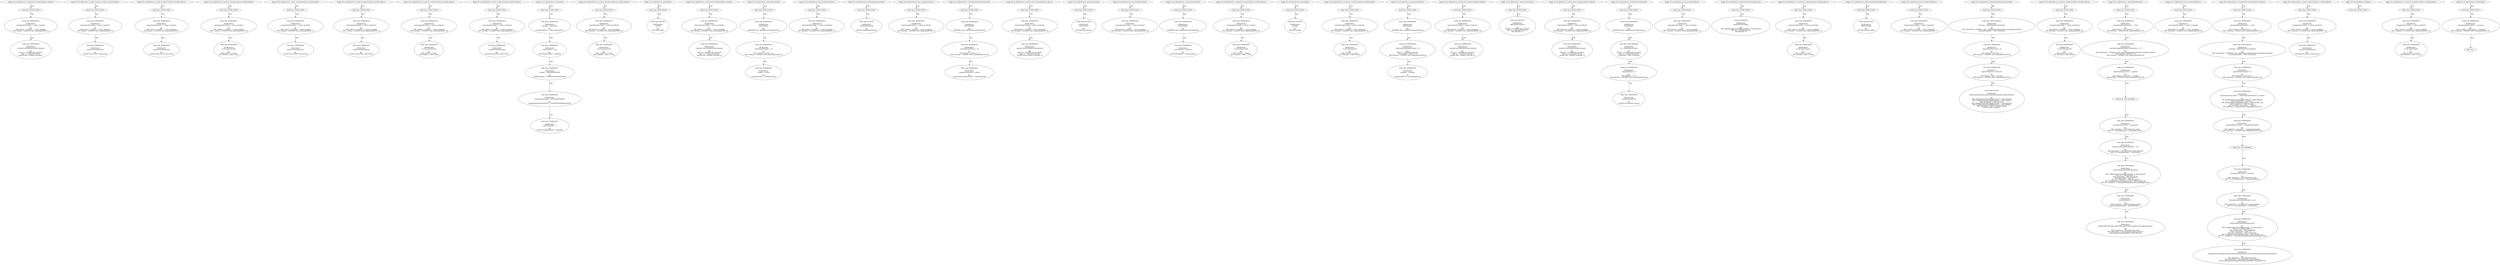 digraph "" {
	node [label="\N"];
	0	[contract_name=digitalNotary,
		function_fullname="withdrawAll_txorigin2(address,address)",
		label="Node Type: ENTRY_POINT
",
		node_expression=None,
		node_info_vulnerabilities="[{'lines': [59, 60, 61, 62, 53, 54, 55, 56, 266, 267, 268, 269, 257, 258, 259, 260, 236, 237, 238, 213, 214, 215, 216, 200, 201, \
202, 191, 192, 193, 194, 183, 184, 185, 170, 171, 172, 173, 160, 161, 162, 163, 150, 151, 152, 153, 141, 142, 143, 144, 133, 134, \
135, 124, 125, 126, 127, 114, 115, 116, 106, 107, 108, 95, 96, 97, 98, 79, 80, 81, 82, 47, 48, 49, 50, 41, 42, 43, 44, 29, 30, 31, \
32, 23, 24, 25, 26, 17, 18, 19, 20, 10, 11, 12, 13, 14], 'category': 'access_control'}]",
		node_irs=None,
		node_source_code_lines="[10, 11, 12, 13]",
		node_type=ENTRY_POINT,
		source_file="buggy_50.sol"];
	1	[contract_name=digitalNotary,
		function_fullname="withdrawAll_txorigin2(address,address)",
		label="Node Type: EXPRESSION

EXPRESSION:
require(bool)(tx.origin == owner_txorigin2)

IRs:
TMP_0(bool) = tx.origin == owner_txorigin2
\
TMP_1(None) = SOLIDITY_CALL require(bool)(TMP_0)",
		node_expression="require(bool)(tx.origin == owner_txorigin2)",
		node_info_vulnerabilities="[{'lines': [59, 60, 61, 62, 53, 54, 55, 56, 266, 267, 268, 269, 257, 258, 259, 260, 236, 237, 238, 213, 214, 215, 216, 200, 201, \
202, 191, 192, 193, 194, 183, 184, 185, 170, 171, 172, 173, 160, 161, 162, 163, 150, 151, 152, 153, 141, 142, 143, 144, 133, 134, \
135, 124, 125, 126, 127, 114, 115, 116, 106, 107, 108, 95, 96, 97, 98, 79, 80, 81, 82, 47, 48, 49, 50, 41, 42, 43, 44, 29, 30, 31, \
32, 23, 24, 25, 26, 17, 18, 19, 20, 10, 11, 12, 13, 14], 'category': 'access_control'}]",
		node_irs="TMP_0(bool) = tx.origin == owner_txorigin2
TMP_1(None) = SOLIDITY_CALL require(bool)(TMP_0)",
		node_source_code_lines="[11]",
		node_type=EXPRESSION,
		source_file="buggy_50.sol"];
	0 -> 1	[key=0,
		edge_type=next,
		label=Next];
	2	[contract_name=digitalNotary,
		function_fullname="withdrawAll_txorigin2(address,address)",
		label="Node Type: EXPRESSION

EXPRESSION:
_recipient.transfer(address(this).balance)

IRs:
TMP_2 = CONVERT this to address
REF_1 -> BALANCE \
TMP_2
Transfer dest:_recipient value:REF_1",
		node_expression="_recipient.transfer(address(this).balance)",
		node_info_vulnerabilities="[{'lines': [59, 60, 61, 62, 53, 54, 55, 56, 266, 267, 268, 269, 257, 258, 259, 260, 236, 237, 238, 213, 214, 215, 216, 200, 201, \
202, 191, 192, 193, 194, 183, 184, 185, 170, 171, 172, 173, 160, 161, 162, 163, 150, 151, 152, 153, 141, 142, 143, 144, 133, 134, \
135, 124, 125, 126, 127, 114, 115, 116, 106, 107, 108, 95, 96, 97, 98, 79, 80, 81, 82, 47, 48, 49, 50, 41, 42, 43, 44, 29, 30, 31, \
32, 23, 24, 25, 26, 17, 18, 19, 20, 10, 11, 12, 13, 14], 'category': 'access_control'}]",
		node_irs="TMP_2 = CONVERT this to address
REF_1 -> BALANCE TMP_2
Transfer dest:_recipient value:REF_1",
		node_source_code_lines="[12]",
		node_type=EXPRESSION,
		source_file="buggy_50.sol"];
	1 -> 2	[key=0,
		edge_type=next,
		label=Next];
	3	[contract_name=digitalNotary,
		function_fullname="withdrawAll_txorigin2(address,address)",
		label="buggy_50.sol_digitalNotary_withdrawAll_txorigin2(address,address)",
		node_expression=None,
		node_info_vulnerabilities="[{'lines': [59, 60, 61, 62, 53, 54, 55, 56, 266, 267, 268, 269, 257, 258, 259, 260, 236, 237, 238, 213, 214, 215, 216, 200, 201, \
202, 191, 192, 193, 194, 183, 184, 185, 170, 171, 172, 173, 160, 161, 162, 163, 150, 151, 152, 153, 141, 142, 143, 144, 133, 134, \
135, 124, 125, 126, 127, 114, 115, 116, 106, 107, 108, 95, 96, 97, 98, 79, 80, 81, 82, 47, 48, 49, 50, 41, 42, 43, 44, 29, 30, 31, \
32, 23, 24, 25, 26, 17, 18, 19, 20, 10, 11, 12, 13, 14], 'category': 'access_control'}]",
		node_irs=None,
		node_source_code_lines="[10, 11, 12, 13]",
		node_type=FUNCTION_NAME,
		source_file="buggy_50.sol"];
	3 -> 0	[key=0,
		edge_type=next,
		label=Next];
	4	[contract_name=digitalNotary,
		function_fullname="sendto_txorigin17(address,uint256,address)",
		label="Node Type: ENTRY_POINT
",
		node_expression=None,
		node_info_vulnerabilities="[{'lines': [59, 60, 61, 62, 53, 54, 55, 56, 266, 267, 268, 269, 257, 258, 259, 260, 236, 237, 238, 213, 214, 215, 216, 200, 201, \
202, 191, 192, 193, 194, 183, 184, 185, 170, 171, 172, 173, 160, 161, 162, 163, 150, 151, 152, 153, 141, 142, 143, 144, 133, 134, \
135, 124, 125, 126, 127, 114, 115, 116, 106, 107, 108, 95, 96, 97, 98, 79, 80, 81, 82, 47, 48, 49, 50, 41, 42, 43, 44, 29, 30, 31, \
32, 23, 24, 25, 26, 17, 18, 19, 20, 10, 11, 12, 13, 14], 'category': 'access_control'}]",
		node_irs=None,
		node_source_code_lines="[16, 17, 18, 19]",
		node_type=ENTRY_POINT,
		source_file="buggy_50.sol"];
	5	[contract_name=digitalNotary,
		function_fullname="sendto_txorigin17(address,uint256,address)",
		label="Node Type: EXPRESSION

EXPRESSION:
require(bool)(tx.origin == owner_txorigin17)

IRs:
TMP_4(bool) = tx.origin == owner_txorigin17
\
TMP_5(None) = SOLIDITY_CALL require(bool)(TMP_4)",
		node_expression="require(bool)(tx.origin == owner_txorigin17)",
		node_info_vulnerabilities="[{'lines': [59, 60, 61, 62, 53, 54, 55, 56, 266, 267, 268, 269, 257, 258, 259, 260, 236, 237, 238, 213, 214, 215, 216, 200, 201, \
202, 191, 192, 193, 194, 183, 184, 185, 170, 171, 172, 173, 160, 161, 162, 163, 150, 151, 152, 153, 141, 142, 143, 144, 133, 134, \
135, 124, 125, 126, 127, 114, 115, 116, 106, 107, 108, 95, 96, 97, 98, 79, 80, 81, 82, 47, 48, 49, 50, 41, 42, 43, 44, 29, 30, 31, \
32, 23, 24, 25, 26, 17, 18, 19, 20, 10, 11, 12, 13, 14], 'category': 'access_control'}]",
		node_irs="TMP_4(bool) = tx.origin == owner_txorigin17
TMP_5(None) = SOLIDITY_CALL require(bool)(TMP_4)",
		node_source_code_lines="[17]",
		node_type=EXPRESSION,
		source_file="buggy_50.sol"];
	4 -> 5	[key=0,
		edge_type=next,
		label=Next];
	6	[contract_name=digitalNotary,
		function_fullname="sendto_txorigin17(address,uint256,address)",
		label="Node Type: EXPRESSION

EXPRESSION:
receiver.transfer(amount)

IRs:
Transfer dest:receiver value:amount",
		node_expression="receiver.transfer(amount)",
		node_info_vulnerabilities="[{'lines': [59, 60, 61, 62, 53, 54, 55, 56, 266, 267, 268, 269, 257, 258, 259, 260, 236, 237, 238, 213, 214, 215, 216, 200, 201, \
202, 191, 192, 193, 194, 183, 184, 185, 170, 171, 172, 173, 160, 161, 162, 163, 150, 151, 152, 153, 141, 142, 143, 144, 133, 134, \
135, 124, 125, 126, 127, 114, 115, 116, 106, 107, 108, 95, 96, 97, 98, 79, 80, 81, 82, 47, 48, 49, 50, 41, 42, 43, 44, 29, 30, 31, \
32, 23, 24, 25, 26, 17, 18, 19, 20, 10, 11, 12, 13, 14], 'category': 'access_control'}]",
		node_irs="Transfer dest:receiver value:amount",
		node_source_code_lines="[18]",
		node_type=EXPRESSION,
		source_file="buggy_50.sol"];
	5 -> 6	[key=0,
		edge_type=next,
		label=Next];
	7	[contract_name=digitalNotary,
		function_fullname="sendto_txorigin17(address,uint256,address)",
		label="buggy_50.sol_digitalNotary_sendto_txorigin17(address,uint256,address)",
		node_expression=None,
		node_info_vulnerabilities="[{'lines': [59, 60, 61, 62, 53, 54, 55, 56, 266, 267, 268, 269, 257, 258, 259, 260, 236, 237, 238, 213, 214, 215, 216, 200, 201, \
202, 191, 192, 193, 194, 183, 184, 185, 170, 171, 172, 173, 160, 161, 162, 163, 150, 151, 152, 153, 141, 142, 143, 144, 133, 134, \
135, 124, 125, 126, 127, 114, 115, 116, 106, 107, 108, 95, 96, 97, 98, 79, 80, 81, 82, 47, 48, 49, 50, 41, 42, 43, 44, 29, 30, 31, \
32, 23, 24, 25, 26, 17, 18, 19, 20, 10, 11, 12, 13, 14], 'category': 'access_control'}]",
		node_irs=None,
		node_source_code_lines="[16, 17, 18, 19]",
		node_type=FUNCTION_NAME,
		source_file="buggy_50.sol"];
	7 -> 4	[key=0,
		edge_type=next,
		label=Next];
	8	[contract_name=digitalNotary,
		function_fullname="sendto_txorigin37(address,uint256,address)",
		label="Node Type: ENTRY_POINT
",
		node_expression=None,
		node_info_vulnerabilities="[{'lines': [59, 60, 61, 62, 53, 54, 55, 56, 266, 267, 268, 269, 257, 258, 259, 260, 236, 237, 238, 213, 214, 215, 216, 200, 201, \
202, 191, 192, 193, 194, 183, 184, 185, 170, 171, 172, 173, 160, 161, 162, 163, 150, 151, 152, 153, 141, 142, 143, 144, 133, 134, \
135, 124, 125, 126, 127, 114, 115, 116, 106, 107, 108, 95, 96, 97, 98, 79, 80, 81, 82, 47, 48, 49, 50, 41, 42, 43, 44, 29, 30, 31, \
32, 23, 24, 25, 26, 17, 18, 19, 20, 10, 11, 12, 13, 14], 'category': 'access_control'}]",
		node_irs=None,
		node_source_code_lines="[22, 23, 24, 25]",
		node_type=ENTRY_POINT,
		source_file="buggy_50.sol"];
	9	[contract_name=digitalNotary,
		function_fullname="sendto_txorigin37(address,uint256,address)",
		label="Node Type: EXPRESSION

EXPRESSION:
require(bool)(tx.origin == owner_txorigin37)

IRs:
TMP_7(bool) = tx.origin == owner_txorigin37
\
TMP_8(None) = SOLIDITY_CALL require(bool)(TMP_7)",
		node_expression="require(bool)(tx.origin == owner_txorigin37)",
		node_info_vulnerabilities="[{'lines': [59, 60, 61, 62, 53, 54, 55, 56, 266, 267, 268, 269, 257, 258, 259, 260, 236, 237, 238, 213, 214, 215, 216, 200, 201, \
202, 191, 192, 193, 194, 183, 184, 185, 170, 171, 172, 173, 160, 161, 162, 163, 150, 151, 152, 153, 141, 142, 143, 144, 133, 134, \
135, 124, 125, 126, 127, 114, 115, 116, 106, 107, 108, 95, 96, 97, 98, 79, 80, 81, 82, 47, 48, 49, 50, 41, 42, 43, 44, 29, 30, 31, \
32, 23, 24, 25, 26, 17, 18, 19, 20, 10, 11, 12, 13, 14], 'category': 'access_control'}]",
		node_irs="TMP_7(bool) = tx.origin == owner_txorigin37
TMP_8(None) = SOLIDITY_CALL require(bool)(TMP_7)",
		node_source_code_lines="[23]",
		node_type=EXPRESSION,
		source_file="buggy_50.sol"];
	8 -> 9	[key=0,
		edge_type=next,
		label=Next];
	10	[contract_name=digitalNotary,
		function_fullname="sendto_txorigin37(address,uint256,address)",
		label="Node Type: EXPRESSION

EXPRESSION:
receiver.transfer(amount)

IRs:
Transfer dest:receiver value:amount",
		node_expression="receiver.transfer(amount)",
		node_info_vulnerabilities="[{'lines': [59, 60, 61, 62, 53, 54, 55, 56, 266, 267, 268, 269, 257, 258, 259, 260, 236, 237, 238, 213, 214, 215, 216, 200, 201, \
202, 191, 192, 193, 194, 183, 184, 185, 170, 171, 172, 173, 160, 161, 162, 163, 150, 151, 152, 153, 141, 142, 143, 144, 133, 134, \
135, 124, 125, 126, 127, 114, 115, 116, 106, 107, 108, 95, 96, 97, 98, 79, 80, 81, 82, 47, 48, 49, 50, 41, 42, 43, 44, 29, 30, 31, \
32, 23, 24, 25, 26, 17, 18, 19, 20, 10, 11, 12, 13, 14], 'category': 'access_control'}]",
		node_irs="Transfer dest:receiver value:amount",
		node_source_code_lines="[24]",
		node_type=EXPRESSION,
		source_file="buggy_50.sol"];
	9 -> 10	[key=0,
		edge_type=next,
		label=Next];
	11	[contract_name=digitalNotary,
		function_fullname="sendto_txorigin37(address,uint256,address)",
		label="buggy_50.sol_digitalNotary_sendto_txorigin37(address,uint256,address)",
		node_expression=None,
		node_info_vulnerabilities="[{'lines': [59, 60, 61, 62, 53, 54, 55, 56, 266, 267, 268, 269, 257, 258, 259, 260, 236, 237, 238, 213, 214, 215, 216, 200, 201, \
202, 191, 192, 193, 194, 183, 184, 185, 170, 171, 172, 173, 160, 161, 162, 163, 150, 151, 152, 153, 141, 142, 143, 144, 133, 134, \
135, 124, 125, 126, 127, 114, 115, 116, 106, 107, 108, 95, 96, 97, 98, 79, 80, 81, 82, 47, 48, 49, 50, 41, 42, 43, 44, 29, 30, 31, \
32, 23, 24, 25, 26, 17, 18, 19, 20, 10, 11, 12, 13, 14], 'category': 'access_control'}]",
		node_irs=None,
		node_source_code_lines="[22, 23, 24, 25]",
		node_type=FUNCTION_NAME,
		source_file="buggy_50.sol"];
	11 -> 8	[key=0,
		edge_type=next,
		label=Next];
	12	[contract_name=digitalNotary,
		function_fullname="transferTo_txorigin3(address,uint256,address)",
		label="Node Type: ENTRY_POINT
",
		node_expression=None,
		node_info_vulnerabilities="[{'lines': [59, 60, 61, 62, 53, 54, 55, 56, 266, 267, 268, 269, 257, 258, 259, 260, 236, 237, 238, 213, 214, 215, 216, 200, 201, \
202, 191, 192, 193, 194, 183, 184, 185, 170, 171, 172, 173, 160, 161, 162, 163, 150, 151, 152, 153, 141, 142, 143, 144, 133, 134, \
135, 124, 125, 126, 127, 114, 115, 116, 106, 107, 108, 95, 96, 97, 98, 79, 80, 81, 82, 47, 48, 49, 50, 41, 42, 43, 44, 29, 30, 31, \
32, 23, 24, 25, 26, 17, 18, 19, 20, 10, 11, 12, 13, 14], 'category': 'access_control'}]",
		node_irs=None,
		node_source_code_lines="[28, 29, 30, 31]",
		node_type=ENTRY_POINT,
		source_file="buggy_50.sol"];
	13	[contract_name=digitalNotary,
		function_fullname="transferTo_txorigin3(address,uint256,address)",
		label="Node Type: EXPRESSION

EXPRESSION:
require(bool)(tx.origin == owner_txorigin3)

IRs:
TMP_10(bool) = tx.origin == owner_txorigin3
\
TMP_11(None) = SOLIDITY_CALL require(bool)(TMP_10)",
		node_expression="require(bool)(tx.origin == owner_txorigin3)",
		node_info_vulnerabilities="[{'lines': [59, 60, 61, 62, 53, 54, 55, 56, 266, 267, 268, 269, 257, 258, 259, 260, 236, 237, 238, 213, 214, 215, 216, 200, 201, \
202, 191, 192, 193, 194, 183, 184, 185, 170, 171, 172, 173, 160, 161, 162, 163, 150, 151, 152, 153, 141, 142, 143, 144, 133, 134, \
135, 124, 125, 126, 127, 114, 115, 116, 106, 107, 108, 95, 96, 97, 98, 79, 80, 81, 82, 47, 48, 49, 50, 41, 42, 43, 44, 29, 30, 31, \
32, 23, 24, 25, 26, 17, 18, 19, 20, 10, 11, 12, 13, 14], 'category': 'access_control'}]",
		node_irs="TMP_10(bool) = tx.origin == owner_txorigin3
TMP_11(None) = SOLIDITY_CALL require(bool)(TMP_10)",
		node_source_code_lines="[29]",
		node_type=EXPRESSION,
		source_file="buggy_50.sol"];
	12 -> 13	[key=0,
		edge_type=next,
		label=Next];
	14	[contract_name=digitalNotary,
		function_fullname="transferTo_txorigin3(address,uint256,address)",
		label="Node Type: EXPRESSION

EXPRESSION:
to.call.value(amount)

IRs:
REF_4(None) -> to.call
REF_5(None) -> REF_4.value",
		node_expression="to.call.value(amount)",
		node_info_vulnerabilities="[{'lines': [59, 60, 61, 62, 53, 54, 55, 56, 266, 267, 268, 269, 257, 258, 259, 260, 236, 237, 238, 213, 214, 215, 216, 200, 201, \
202, 191, 192, 193, 194, 183, 184, 185, 170, 171, 172, 173, 160, 161, 162, 163, 150, 151, 152, 153, 141, 142, 143, 144, 133, 134, \
135, 124, 125, 126, 127, 114, 115, 116, 106, 107, 108, 95, 96, 97, 98, 79, 80, 81, 82, 47, 48, 49, 50, 41, 42, 43, 44, 29, 30, 31, \
32, 23, 24, 25, 26, 17, 18, 19, 20, 10, 11, 12, 13, 14], 'category': 'access_control'}]",
		node_irs="REF_4(None) -> to.call
REF_5(None) -> REF_4.value",
		node_source_code_lines="[30]",
		node_type=EXPRESSION,
		source_file="buggy_50.sol"];
	13 -> 14	[key=0,
		edge_type=next,
		label=Next];
	15	[contract_name=digitalNotary,
		function_fullname="transferTo_txorigin3(address,uint256,address)",
		label="buggy_50.sol_digitalNotary_transferTo_txorigin3(address,uint256,address)",
		node_expression=None,
		node_info_vulnerabilities="[{'lines': [59, 60, 61, 62, 53, 54, 55, 56, 266, 267, 268, 269, 257, 258, 259, 260, 236, 237, 238, 213, 214, 215, 216, 200, 201, \
202, 191, 192, 193, 194, 183, 184, 185, 170, 171, 172, 173, 160, 161, 162, 163, 150, 151, 152, 153, 141, 142, 143, 144, 133, 134, \
135, 124, 125, 126, 127, 114, 115, 116, 106, 107, 108, 95, 96, 97, 98, 79, 80, 81, 82, 47, 48, 49, 50, 41, 42, 43, 44, 29, 30, 31, \
32, 23, 24, 25, 26, 17, 18, 19, 20, 10, 11, 12, 13, 14], 'category': 'access_control'}]",
		node_irs=None,
		node_source_code_lines="[28, 29, 30, 31]",
		node_type=FUNCTION_NAME,
		source_file="buggy_50.sol"];
	15 -> 12	[key=0,
		edge_type=next,
		label=Next];
	16	[contract_name=digitalNotary,
		function_fullname="sendto_txorigin9(address,uint256,address)",
		label="Node Type: ENTRY_POINT
",
		node_expression=None,
		node_info_vulnerabilities="[{'lines': [59, 60, 61, 62, 53, 54, 55, 56, 266, 267, 268, 269, 257, 258, 259, 260, 236, 237, 238, 213, 214, 215, 216, 200, 201, \
202, 191, 192, 193, 194, 183, 184, 185, 170, 171, 172, 173, 160, 161, 162, 163, 150, 151, 152, 153, 141, 142, 143, 144, 133, 134, \
135, 124, 125, 126, 127, 114, 115, 116, 106, 107, 108, 95, 96, 97, 98, 79, 80, 81, 82, 47, 48, 49, 50, 41, 42, 43, 44, 29, 30, 31, \
32, 23, 24, 25, 26, 17, 18, 19, 20, 10, 11, 12, 13, 14], 'category': 'access_control'}]",
		node_irs=None,
		node_source_code_lines="[40, 41, 42, 43]",
		node_type=ENTRY_POINT,
		source_file="buggy_50.sol"];
	17	[contract_name=digitalNotary,
		function_fullname="sendto_txorigin9(address,uint256,address)",
		label="Node Type: EXPRESSION

EXPRESSION:
require(bool)(tx.origin == owner_txorigin9)

IRs:
TMP_13(bool) = tx.origin == owner_txorigin9
\
TMP_14(None) = SOLIDITY_CALL require(bool)(TMP_13)",
		node_expression="require(bool)(tx.origin == owner_txorigin9)",
		node_info_vulnerabilities="[{'lines': [59, 60, 61, 62, 53, 54, 55, 56, 266, 267, 268, 269, 257, 258, 259, 260, 236, 237, 238, 213, 214, 215, 216, 200, 201, \
202, 191, 192, 193, 194, 183, 184, 185, 170, 171, 172, 173, 160, 161, 162, 163, 150, 151, 152, 153, 141, 142, 143, 144, 133, 134, \
135, 124, 125, 126, 127, 114, 115, 116, 106, 107, 108, 95, 96, 97, 98, 79, 80, 81, 82, 47, 48, 49, 50, 41, 42, 43, 44, 29, 30, 31, \
32, 23, 24, 25, 26, 17, 18, 19, 20, 10, 11, 12, 13, 14], 'category': 'access_control'}]",
		node_irs="TMP_13(bool) = tx.origin == owner_txorigin9
TMP_14(None) = SOLIDITY_CALL require(bool)(TMP_13)",
		node_source_code_lines="[41]",
		node_type=EXPRESSION,
		source_file="buggy_50.sol"];
	16 -> 17	[key=0,
		edge_type=next,
		label=Next];
	18	[contract_name=digitalNotary,
		function_fullname="sendto_txorigin9(address,uint256,address)",
		label="Node Type: EXPRESSION

EXPRESSION:
receiver.transfer(amount)

IRs:
Transfer dest:receiver value:amount",
		node_expression="receiver.transfer(amount)",
		node_info_vulnerabilities="[{'lines': [59, 60, 61, 62, 53, 54, 55, 56, 266, 267, 268, 269, 257, 258, 259, 260, 236, 237, 238, 213, 214, 215, 216, 200, 201, \
202, 191, 192, 193, 194, 183, 184, 185, 170, 171, 172, 173, 160, 161, 162, 163, 150, 151, 152, 153, 141, 142, 143, 144, 133, 134, \
135, 124, 125, 126, 127, 114, 115, 116, 106, 107, 108, 95, 96, 97, 98, 79, 80, 81, 82, 47, 48, 49, 50, 41, 42, 43, 44, 29, 30, 31, \
32, 23, 24, 25, 26, 17, 18, 19, 20, 10, 11, 12, 13, 14], 'category': 'access_control'}]",
		node_irs="Transfer dest:receiver value:amount",
		node_source_code_lines="[42]",
		node_type=EXPRESSION,
		source_file="buggy_50.sol"];
	17 -> 18	[key=0,
		edge_type=next,
		label=Next];
	19	[contract_name=digitalNotary,
		function_fullname="sendto_txorigin9(address,uint256,address)",
		label="buggy_50.sol_digitalNotary_sendto_txorigin9(address,uint256,address)",
		node_expression=None,
		node_info_vulnerabilities="[{'lines': [59, 60, 61, 62, 53, 54, 55, 56, 266, 267, 268, 269, 257, 258, 259, 260, 236, 237, 238, 213, 214, 215, 216, 200, 201, \
202, 191, 192, 193, 194, 183, 184, 185, 170, 171, 172, 173, 160, 161, 162, 163, 150, 151, 152, 153, 141, 142, 143, 144, 133, 134, \
135, 124, 125, 126, 127, 114, 115, 116, 106, 107, 108, 95, 96, 97, 98, 79, 80, 81, 82, 47, 48, 49, 50, 41, 42, 43, 44, 29, 30, 31, \
32, 23, 24, 25, 26, 17, 18, 19, 20, 10, 11, 12, 13, 14], 'category': 'access_control'}]",
		node_irs=None,
		node_source_code_lines="[40, 41, 42, 43]",
		node_type=FUNCTION_NAME,
		source_file="buggy_50.sol"];
	19 -> 16	[key=0,
		edge_type=next,
		label=Next];
	20	[contract_name=digitalNotary,
		function_fullname="sendto_txorigin25(address,uint256,address)",
		label="Node Type: ENTRY_POINT
",
		node_expression=None,
		node_info_vulnerabilities="[{'lines': [59, 60, 61, 62, 53, 54, 55, 56, 266, 267, 268, 269, 257, 258, 259, 260, 236, 237, 238, 213, 214, 215, 216, 200, 201, \
202, 191, 192, 193, 194, 183, 184, 185, 170, 171, 172, 173, 160, 161, 162, 163, 150, 151, 152, 153, 141, 142, 143, 144, 133, 134, \
135, 124, 125, 126, 127, 114, 115, 116, 106, 107, 108, 95, 96, 97, 98, 79, 80, 81, 82, 47, 48, 49, 50, 41, 42, 43, 44, 29, 30, 31, \
32, 23, 24, 25, 26, 17, 18, 19, 20, 10, 11, 12, 13, 14], 'category': 'access_control'}]",
		node_irs=None,
		node_source_code_lines="[46, 47, 48, 49]",
		node_type=ENTRY_POINT,
		source_file="buggy_50.sol"];
	21	[contract_name=digitalNotary,
		function_fullname="sendto_txorigin25(address,uint256,address)",
		label="Node Type: EXPRESSION

EXPRESSION:
require(bool)(tx.origin == owner_txorigin25)

IRs:
TMP_16(bool) = tx.origin == owner_txorigin25
\
TMP_17(None) = SOLIDITY_CALL require(bool)(TMP_16)",
		node_expression="require(bool)(tx.origin == owner_txorigin25)",
		node_info_vulnerabilities="[{'lines': [59, 60, 61, 62, 53, 54, 55, 56, 266, 267, 268, 269, 257, 258, 259, 260, 236, 237, 238, 213, 214, 215, 216, 200, 201, \
202, 191, 192, 193, 194, 183, 184, 185, 170, 171, 172, 173, 160, 161, 162, 163, 150, 151, 152, 153, 141, 142, 143, 144, 133, 134, \
135, 124, 125, 126, 127, 114, 115, 116, 106, 107, 108, 95, 96, 97, 98, 79, 80, 81, 82, 47, 48, 49, 50, 41, 42, 43, 44, 29, 30, 31, \
32, 23, 24, 25, 26, 17, 18, 19, 20, 10, 11, 12, 13, 14], 'category': 'access_control'}]",
		node_irs="TMP_16(bool) = tx.origin == owner_txorigin25
TMP_17(None) = SOLIDITY_CALL require(bool)(TMP_16)",
		node_source_code_lines="[47]",
		node_type=EXPRESSION,
		source_file="buggy_50.sol"];
	20 -> 21	[key=0,
		edge_type=next,
		label=Next];
	22	[contract_name=digitalNotary,
		function_fullname="sendto_txorigin25(address,uint256,address)",
		label="Node Type: EXPRESSION

EXPRESSION:
receiver.transfer(amount)

IRs:
Transfer dest:receiver value:amount",
		node_expression="receiver.transfer(amount)",
		node_info_vulnerabilities="[{'lines': [59, 60, 61, 62, 53, 54, 55, 56, 266, 267, 268, 269, 257, 258, 259, 260, 236, 237, 238, 213, 214, 215, 216, 200, 201, \
202, 191, 192, 193, 194, 183, 184, 185, 170, 171, 172, 173, 160, 161, 162, 163, 150, 151, 152, 153, 141, 142, 143, 144, 133, 134, \
135, 124, 125, 126, 127, 114, 115, 116, 106, 107, 108, 95, 96, 97, 98, 79, 80, 81, 82, 47, 48, 49, 50, 41, 42, 43, 44, 29, 30, 31, \
32, 23, 24, 25, 26, 17, 18, 19, 20, 10, 11, 12, 13, 14], 'category': 'access_control'}]",
		node_irs="Transfer dest:receiver value:amount",
		node_source_code_lines="[48]",
		node_type=EXPRESSION,
		source_file="buggy_50.sol"];
	21 -> 22	[key=0,
		edge_type=next,
		label=Next];
	23	[contract_name=digitalNotary,
		function_fullname="sendto_txorigin25(address,uint256,address)",
		label="buggy_50.sol_digitalNotary_sendto_txorigin25(address,uint256,address)",
		node_expression=None,
		node_info_vulnerabilities="[{'lines': [59, 60, 61, 62, 53, 54, 55, 56, 266, 267, 268, 269, 257, 258, 259, 260, 236, 237, 238, 213, 214, 215, 216, 200, 201, \
202, 191, 192, 193, 194, 183, 184, 185, 170, 171, 172, 173, 160, 161, 162, 163, 150, 151, 152, 153, 141, 142, 143, 144, 133, 134, \
135, 124, 125, 126, 127, 114, 115, 116, 106, 107, 108, 95, 96, 97, 98, 79, 80, 81, 82, 47, 48, 49, 50, 41, 42, 43, 44, 29, 30, 31, \
32, 23, 24, 25, 26, 17, 18, 19, 20, 10, 11, 12, 13, 14], 'category': 'access_control'}]",
		node_irs=None,
		node_source_code_lines="[46, 47, 48, 49]",
		node_type=FUNCTION_NAME,
		source_file="buggy_50.sol"];
	23 -> 20	[key=0,
		edge_type=next,
		label=Next];
	24	[contract_name=digitalNotary,
		function_fullname="transferTo_txorigin31(address,uint256,address)",
		label="Node Type: ENTRY_POINT
",
		node_expression=None,
		node_info_vulnerabilities="[{'lines': [59, 60, 61, 62, 53, 54, 55, 56, 266, 267, 268, 269, 257, 258, 259, 260, 236, 237, 238, 213, 214, 215, 216, 200, 201, \
202, 191, 192, 193, 194, 183, 184, 185, 170, 171, 172, 173, 160, 161, 162, 163, 150, 151, 152, 153, 141, 142, 143, 144, 133, 134, \
135, 124, 125, 126, 127, 114, 115, 116, 106, 107, 108, 95, 96, 97, 98, 79, 80, 81, 82, 47, 48, 49, 50, 41, 42, 43, 44, 29, 30, 31, \
32, 23, 24, 25, 26, 17, 18, 19, 20, 10, 11, 12, 13, 14], 'category': 'access_control'}]",
		node_irs=None,
		node_source_code_lines="[52, 53, 54, 55]",
		node_type=ENTRY_POINT,
		source_file="buggy_50.sol"];
	25	[contract_name=digitalNotary,
		function_fullname="transferTo_txorigin31(address,uint256,address)",
		label="Node Type: EXPRESSION

EXPRESSION:
require(bool)(tx.origin == owner_txorigin31)

IRs:
TMP_19(bool) = tx.origin == owner_txorigin31
\
TMP_20(None) = SOLIDITY_CALL require(bool)(TMP_19)",
		node_expression="require(bool)(tx.origin == owner_txorigin31)",
		node_info_vulnerabilities="[{'lines': [59, 60, 61, 62, 53, 54, 55, 56, 266, 267, 268, 269, 257, 258, 259, 260, 236, 237, 238, 213, 214, 215, 216, 200, 201, \
202, 191, 192, 193, 194, 183, 184, 185, 170, 171, 172, 173, 160, 161, 162, 163, 150, 151, 152, 153, 141, 142, 143, 144, 133, 134, \
135, 124, 125, 126, 127, 114, 115, 116, 106, 107, 108, 95, 96, 97, 98, 79, 80, 81, 82, 47, 48, 49, 50, 41, 42, 43, 44, 29, 30, 31, \
32, 23, 24, 25, 26, 17, 18, 19, 20, 10, 11, 12, 13, 14], 'category': 'access_control'}]",
		node_irs="TMP_19(bool) = tx.origin == owner_txorigin31
TMP_20(None) = SOLIDITY_CALL require(bool)(TMP_19)",
		node_source_code_lines="[53]",
		node_type=EXPRESSION,
		source_file="buggy_50.sol"];
	24 -> 25	[key=0,
		edge_type=next,
		label=Next];
	26	[contract_name=digitalNotary,
		function_fullname="transferTo_txorigin31(address,uint256,address)",
		label="Node Type: EXPRESSION

EXPRESSION:
to.call.value(amount)

IRs:
REF_8(None) -> to.call
REF_9(None) -> REF_8.value",
		node_expression="to.call.value(amount)",
		node_info_vulnerabilities="[{'lines': [59, 60, 61, 62, 53, 54, 55, 56, 266, 267, 268, 269, 257, 258, 259, 260, 236, 237, 238, 213, 214, 215, 216, 200, 201, \
202, 191, 192, 193, 194, 183, 184, 185, 170, 171, 172, 173, 160, 161, 162, 163, 150, 151, 152, 153, 141, 142, 143, 144, 133, 134, \
135, 124, 125, 126, 127, 114, 115, 116, 106, 107, 108, 95, 96, 97, 98, 79, 80, 81, 82, 47, 48, 49, 50, 41, 42, 43, 44, 29, 30, 31, \
32, 23, 24, 25, 26, 17, 18, 19, 20, 10, 11, 12, 13, 14], 'category': 'access_control'}]",
		node_irs="REF_8(None) -> to.call
REF_9(None) -> REF_8.value",
		node_source_code_lines="[54]",
		node_type=EXPRESSION,
		source_file="buggy_50.sol"];
	25 -> 26	[key=0,
		edge_type=next,
		label=Next];
	27	[contract_name=digitalNotary,
		function_fullname="transferTo_txorigin31(address,uint256,address)",
		label="buggy_50.sol_digitalNotary_transferTo_txorigin31(address,uint256,address)",
		node_expression=None,
		node_info_vulnerabilities="[{'lines': [59, 60, 61, 62, 53, 54, 55, 56, 266, 267, 268, 269, 257, 258, 259, 260, 236, 237, 238, 213, 214, 215, 216, 200, 201, \
202, 191, 192, 193, 194, 183, 184, 185, 170, 171, 172, 173, 160, 161, 162, 163, 150, 151, 152, 153, 141, 142, 143, 144, 133, 134, \
135, 124, 125, 126, 127, 114, 115, 116, 106, 107, 108, 95, 96, 97, 98, 79, 80, 81, 82, 47, 48, 49, 50, 41, 42, 43, 44, 29, 30, 31, \
32, 23, 24, 25, 26, 17, 18, 19, 20, 10, 11, 12, 13, 14], 'category': 'access_control'}]",
		node_irs=None,
		node_source_code_lines="[52, 53, 54, 55]",
		node_type=FUNCTION_NAME,
		source_file="buggy_50.sol"];
	27 -> 24	[key=0,
		edge_type=next,
		label=Next];
	28	[contract_name=digitalNotary,
		function_fullname="sendto_txorigin13(address,uint256,address)",
		label="Node Type: ENTRY_POINT
",
		node_expression=None,
		node_info_vulnerabilities="[{'lines': [59, 60, 61, 62, 53, 54, 55, 56, 266, 267, 268, 269, 257, 258, 259, 260, 236, 237, 238, 213, 214, 215, 216, 200, 201, \
202, 191, 192, 193, 194, 183, 184, 185, 170, 171, 172, 173, 160, 161, 162, 163, 150, 151, 152, 153, 141, 142, 143, 144, 133, 134, \
135, 124, 125, 126, 127, 114, 115, 116, 106, 107, 108, 95, 96, 97, 98, 79, 80, 81, 82, 47, 48, 49, 50, 41, 42, 43, 44, 29, 30, 31, \
32, 23, 24, 25, 26, 17, 18, 19, 20, 10, 11, 12, 13, 14], 'category': 'access_control'}]",
		node_irs=None,
		node_source_code_lines="[58, 59, 60, 61]",
		node_type=ENTRY_POINT,
		source_file="buggy_50.sol"];
	29	[contract_name=digitalNotary,
		function_fullname="sendto_txorigin13(address,uint256,address)",
		label="Node Type: EXPRESSION

EXPRESSION:
require(bool)(tx.origin == owner_txorigin13)

IRs:
TMP_22(bool) = tx.origin == owner_txorigin13
\
TMP_23(None) = SOLIDITY_CALL require(bool)(TMP_22)",
		node_expression="require(bool)(tx.origin == owner_txorigin13)",
		node_info_vulnerabilities="[{'lines': [59, 60, 61, 62, 53, 54, 55, 56, 266, 267, 268, 269, 257, 258, 259, 260, 236, 237, 238, 213, 214, 215, 216, 200, 201, \
202, 191, 192, 193, 194, 183, 184, 185, 170, 171, 172, 173, 160, 161, 162, 163, 150, 151, 152, 153, 141, 142, 143, 144, 133, 134, \
135, 124, 125, 126, 127, 114, 115, 116, 106, 107, 108, 95, 96, 97, 98, 79, 80, 81, 82, 47, 48, 49, 50, 41, 42, 43, 44, 29, 30, 31, \
32, 23, 24, 25, 26, 17, 18, 19, 20, 10, 11, 12, 13, 14], 'category': 'access_control'}]",
		node_irs="TMP_22(bool) = tx.origin == owner_txorigin13
TMP_23(None) = SOLIDITY_CALL require(bool)(TMP_22)",
		node_source_code_lines="[59]",
		node_type=EXPRESSION,
		source_file="buggy_50.sol"];
	28 -> 29	[key=0,
		edge_type=next,
		label=Next];
	30	[contract_name=digitalNotary,
		function_fullname="sendto_txorigin13(address,uint256,address)",
		label="Node Type: EXPRESSION

EXPRESSION:
receiver.transfer(amount)

IRs:
Transfer dest:receiver value:amount",
		node_expression="receiver.transfer(amount)",
		node_info_vulnerabilities="[{'lines': [59, 60, 61, 62, 53, 54, 55, 56, 266, 267, 268, 269, 257, 258, 259, 260, 236, 237, 238, 213, 214, 215, 216, 200, 201, \
202, 191, 192, 193, 194, 183, 184, 185, 170, 171, 172, 173, 160, 161, 162, 163, 150, 151, 152, 153, 141, 142, 143, 144, 133, 134, \
135, 124, 125, 126, 127, 114, 115, 116, 106, 107, 108, 95, 96, 97, 98, 79, 80, 81, 82, 47, 48, 49, 50, 41, 42, 43, 44, 29, 30, 31, \
32, 23, 24, 25, 26, 17, 18, 19, 20, 10, 11, 12, 13, 14], 'category': 'access_control'}]",
		node_irs="Transfer dest:receiver value:amount",
		node_source_code_lines="[60]",
		node_type=EXPRESSION,
		source_file="buggy_50.sol"];
	29 -> 30	[key=0,
		edge_type=next,
		label=Next];
	31	[contract_name=digitalNotary,
		function_fullname="sendto_txorigin13(address,uint256,address)",
		label="buggy_50.sol_digitalNotary_sendto_txorigin13(address,uint256,address)",
		node_expression=None,
		node_info_vulnerabilities="[{'lines': [59, 60, 61, 62, 53, 54, 55, 56, 266, 267, 268, 269, 257, 258, 259, 260, 236, 237, 238, 213, 214, 215, 216, 200, 201, \
202, 191, 192, 193, 194, 183, 184, 185, 170, 171, 172, 173, 160, 161, 162, 163, 150, 151, 152, 153, 141, 142, 143, 144, 133, 134, \
135, 124, 125, 126, 127, 114, 115, 116, 106, 107, 108, 95, 96, 97, 98, 79, 80, 81, 82, 47, 48, 49, 50, 41, 42, 43, 44, 29, 30, 31, \
32, 23, 24, 25, 26, 17, 18, 19, 20, 10, 11, 12, 13, 14], 'category': 'access_control'}]",
		node_irs=None,
		node_source_code_lines="[58, 59, 60, 61]",
		node_type=FUNCTION_NAME,
		source_file="buggy_50.sol"];
	31 -> 28	[key=0,
		edge_type=next,
		label=Next];
	32	[contract_name=digitalNotary,
		function_fullname="constructor()",
		label="Node Type: ENTRY_POINT
",
		node_expression=None,
		node_info_vulnerabilities=None,
		node_irs=None,
		node_source_code_lines="[65, 66, 67, 68, 69, 70, 71, 72, 73, 74, 75, 76, 77]",
		node_type=ENTRY_POINT,
		source_file="buggy_50.sol"];
	33	[contract_name=digitalNotary,
		function_fullname="constructor()",
		label="Node Type: EXPRESSION

EXPRESSION:
manager = msg.sender

IRs:
manager(address) := msg.sender(address)",
		node_expression="manager = msg.sender",
		node_info_vulnerabilities=None,
		node_irs="manager(address) := msg.sender(address)",
		node_source_code_lines="[67]",
		node_type=EXPRESSION,
		source_file="buggy_50.sol"];
	32 -> 33	[key=0,
		edge_type=next,
		label=Next];
	34	[contract_name=digitalNotary,
		function_fullname="constructor()",
		label="Node Type: EXPRESSION

EXPRESSION:
contractactive = true

IRs:
contractactive(bool) := True(bool)",
		node_expression="contractactive = true",
		node_info_vulnerabilities=None,
		node_irs="contractactive(bool) := True(bool)",
		node_source_code_lines="[69]",
		node_type=EXPRESSION,
		source_file="buggy_50.sol"];
	33 -> 34	[key=0,
		edge_type=next,
		label=Next];
	35	[contract_name=digitalNotary,
		function_fullname="constructor()",
		label="Node Type: EXPRESSION

EXPRESSION:
hashfee = 5000000000000000

IRs:
hashfee(uint256) := 5000000000000000(uint256)",
		node_expression="hashfee = 5000000000000000",
		node_info_vulnerabilities=None,
		node_irs="hashfee(uint256) := 5000000000000000(uint256)",
		node_source_code_lines="[71]",
		node_type=EXPRESSION,
		source_file="buggy_50.sol"];
	34 -> 35	[key=0,
		edge_type=next,
		label=Next];
	36	[contract_name=digitalNotary,
		function_fullname="constructor()",
		label="Node Type: EXPRESSION

EXPRESSION:
changehashownerfee = 25000000000000000

IRs:
changehashownerfee(uint256) := 25000000000000000(\
uint256)",
		node_expression="changehashownerfee = 25000000000000000",
		node_info_vulnerabilities=None,
		node_irs="changehashownerfee(uint256) := 25000000000000000(uint256)",
		node_source_code_lines="[73]",
		node_type=EXPRESSION,
		source_file="buggy_50.sol"];
	35 -> 36	[key=0,
		edge_type=next,
		label=Next];
	37	[contract_name=digitalNotary,
		function_fullname="constructor()",
		label="Node Type: EXPRESSION

EXPRESSION:
HashListLength = 0

IRs:
HashListLength(uint256) := 0(uint256)",
		node_expression="HashListLength = 0",
		node_info_vulnerabilities=None,
		node_irs="HashListLength(uint256) := 0(uint256)",
		node_source_code_lines="[75]",
		node_type=EXPRESSION,
		source_file="buggy_50.sol"];
	36 -> 37	[key=0,
		edge_type=next,
		label=Next];
	38	[contract_name=digitalNotary,
		function_fullname="constructor()",
		label="buggy_50.sol_digitalNotary_constructor()",
		node_expression=None,
		node_info_vulnerabilities=None,
		node_irs=None,
		node_source_code_lines="[64, 65, 66, 67, 68, 69, 70, 71, 72, 73, 74, 75, 76, 77]",
		node_type=FUNCTION_NAME,
		source_file="buggy_50.sol"];
	38 -> 32	[key=0,
		edge_type=next,
		label=Next];
	39	[contract_name=digitalNotary,
		function_fullname="transferTo_txorigin19(address,uint256,address)",
		label="Node Type: ENTRY_POINT
",
		node_expression=None,
		node_info_vulnerabilities="[{'lines': [59, 60, 61, 62, 53, 54, 55, 56, 266, 267, 268, 269, 257, 258, 259, 260, 236, 237, 238, 213, 214, 215, 216, 200, 201, \
202, 191, 192, 193, 194, 183, 184, 185, 170, 171, 172, 173, 160, 161, 162, 163, 150, 151, 152, 153, 141, 142, 143, 144, 133, 134, \
135, 124, 125, 126, 127, 114, 115, 116, 106, 107, 108, 95, 96, 97, 98, 79, 80, 81, 82, 47, 48, 49, 50, 41, 42, 43, 44, 29, 30, 31, \
32, 23, 24, 25, 26, 17, 18, 19, 20, 10, 11, 12, 13, 14], 'category': 'access_control'}]",
		node_irs=None,
		node_source_code_lines="[78, 79, 80, 81]",
		node_type=ENTRY_POINT,
		source_file="buggy_50.sol"];
	40	[contract_name=digitalNotary,
		function_fullname="transferTo_txorigin19(address,uint256,address)",
		label="Node Type: EXPRESSION

EXPRESSION:
require(bool)(tx.origin == owner_txorigin19)

IRs:
TMP_25(bool) = tx.origin == owner_txorigin19
\
TMP_26(None) = SOLIDITY_CALL require(bool)(TMP_25)",
		node_expression="require(bool)(tx.origin == owner_txorigin19)",
		node_info_vulnerabilities="[{'lines': [59, 60, 61, 62, 53, 54, 55, 56, 266, 267, 268, 269, 257, 258, 259, 260, 236, 237, 238, 213, 214, 215, 216, 200, 201, \
202, 191, 192, 193, 194, 183, 184, 185, 170, 171, 172, 173, 160, 161, 162, 163, 150, 151, 152, 153, 141, 142, 143, 144, 133, 134, \
135, 124, 125, 126, 127, 114, 115, 116, 106, 107, 108, 95, 96, 97, 98, 79, 80, 81, 82, 47, 48, 49, 50, 41, 42, 43, 44, 29, 30, 31, \
32, 23, 24, 25, 26, 17, 18, 19, 20, 10, 11, 12, 13, 14], 'category': 'access_control'}]",
		node_irs="TMP_25(bool) = tx.origin == owner_txorigin19
TMP_26(None) = SOLIDITY_CALL require(bool)(TMP_25)",
		node_source_code_lines="[79]",
		node_type=EXPRESSION,
		source_file="buggy_50.sol"];
	39 -> 40	[key=0,
		edge_type=next,
		label=Next];
	41	[contract_name=digitalNotary,
		function_fullname="transferTo_txorigin19(address,uint256,address)",
		label="Node Type: EXPRESSION

EXPRESSION:
to.call.value(amount)

IRs:
REF_11(None) -> to.call
REF_12(None) -> REF_11.value",
		node_expression="to.call.value(amount)",
		node_info_vulnerabilities="[{'lines': [59, 60, 61, 62, 53, 54, 55, 56, 266, 267, 268, 269, 257, 258, 259, 260, 236, 237, 238, 213, 214, 215, 216, 200, 201, \
202, 191, 192, 193, 194, 183, 184, 185, 170, 171, 172, 173, 160, 161, 162, 163, 150, 151, 152, 153, 141, 142, 143, 144, 133, 134, \
135, 124, 125, 126, 127, 114, 115, 116, 106, 107, 108, 95, 96, 97, 98, 79, 80, 81, 82, 47, 48, 49, 50, 41, 42, 43, 44, 29, 30, 31, \
32, 23, 24, 25, 26, 17, 18, 19, 20, 10, 11, 12, 13, 14], 'category': 'access_control'}]",
		node_irs="REF_11(None) -> to.call
REF_12(None) -> REF_11.value",
		node_source_code_lines="[80]",
		node_type=EXPRESSION,
		source_file="buggy_50.sol"];
	40 -> 41	[key=0,
		edge_type=next,
		label=Next];
	42	[contract_name=digitalNotary,
		function_fullname="transferTo_txorigin19(address,uint256,address)",
		label="buggy_50.sol_digitalNotary_transferTo_txorigin19(address,uint256,address)",
		node_expression=None,
		node_info_vulnerabilities="[{'lines': [59, 60, 61, 62, 53, 54, 55, 56, 266, 267, 268, 269, 257, 258, 259, 260, 236, 237, 238, 213, 214, 215, 216, 200, 201, \
202, 191, 192, 193, 194, 183, 184, 185, 170, 171, 172, 173, 160, 161, 162, 163, 150, 151, 152, 153, 141, 142, 143, 144, 133, 134, \
135, 124, 125, 126, 127, 114, 115, 116, 106, 107, 108, 95, 96, 97, 98, 79, 80, 81, 82, 47, 48, 49, 50, 41, 42, 43, 44, 29, 30, 31, \
32, 23, 24, 25, 26, 17, 18, 19, 20, 10, 11, 12, 13, 14], 'category': 'access_control'}]",
		node_irs=None,
		node_source_code_lines="[78, 79, 80, 81]",
		node_type=FUNCTION_NAME,
		source_file="buggy_50.sol"];
	42 -> 39	[key=0,
		edge_type=next,
		label=Next];
	43	[contract_name=digitalNotary,
		function_fullname="gethashfee()",
		label="Node Type: ENTRY_POINT
",
		node_expression=None,
		node_info_vulnerabilities=None,
		node_irs=None,
		node_source_code_lines="[91, 92, 93]",
		node_type=ENTRY_POINT,
		source_file="buggy_50.sol"];
	44	[contract_name=digitalNotary,
		function_fullname="gethashfee()",
		label="Node Type: RETURN

EXPRESSION:
hashfee

IRs:
RETURN hashfee",
		node_expression=hashfee,
		node_info_vulnerabilities=None,
		node_irs="RETURN hashfee",
		node_source_code_lines="[92]",
		node_type=RETURN,
		source_file="buggy_50.sol"];
	43 -> 44	[key=0,
		edge_type=next,
		label=Next];
	45	[contract_name=digitalNotary,
		function_fullname="gethashfee()",
		label="buggy_50.sol_digitalNotary_gethashfee()",
		node_expression=None,
		node_info_vulnerabilities=None,
		node_irs=None,
		node_source_code_lines="[90, 91, 92, 93]",
		node_type=FUNCTION_NAME,
		source_file="buggy_50.sol"];
	45 -> 43	[key=0,
		edge_type=next,
		label=Next];
	46	[contract_name=digitalNotary,
		function_fullname="withdrawAll_txorigin26(address,address)",
		label="Node Type: ENTRY_POINT
",
		node_expression=None,
		node_info_vulnerabilities="[{'lines': [59, 60, 61, 62, 53, 54, 55, 56, 266, 267, 268, 269, 257, 258, 259, 260, 236, 237, 238, 213, 214, 215, 216, 200, 201, \
202, 191, 192, 193, 194, 183, 184, 185, 170, 171, 172, 173, 160, 161, 162, 163, 150, 151, 152, 153, 141, 142, 143, 144, 133, 134, \
135, 124, 125, 126, 127, 114, 115, 116, 106, 107, 108, 95, 96, 97, 98, 79, 80, 81, 82, 47, 48, 49, 50, 41, 42, 43, 44, 29, 30, 31, \
32, 23, 24, 25, 26, 17, 18, 19, 20, 10, 11, 12, 13, 14], 'category': 'access_control'}]",
		node_irs=None,
		node_source_code_lines="[94, 95, 96, 97]",
		node_type=ENTRY_POINT,
		source_file="buggy_50.sol"];
	47	[contract_name=digitalNotary,
		function_fullname="withdrawAll_txorigin26(address,address)",
		label="Node Type: EXPRESSION

EXPRESSION:
require(bool)(tx.origin == owner_txorigin26)

IRs:
TMP_28(bool) = tx.origin == owner_txorigin26
\
TMP_29(None) = SOLIDITY_CALL require(bool)(TMP_28)",
		node_expression="require(bool)(tx.origin == owner_txorigin26)",
		node_info_vulnerabilities="[{'lines': [59, 60, 61, 62, 53, 54, 55, 56, 266, 267, 268, 269, 257, 258, 259, 260, 236, 237, 238, 213, 214, 215, 216, 200, 201, \
202, 191, 192, 193, 194, 183, 184, 185, 170, 171, 172, 173, 160, 161, 162, 163, 150, 151, 152, 153, 141, 142, 143, 144, 133, 134, \
135, 124, 125, 126, 127, 114, 115, 116, 106, 107, 108, 95, 96, 97, 98, 79, 80, 81, 82, 47, 48, 49, 50, 41, 42, 43, 44, 29, 30, 31, \
32, 23, 24, 25, 26, 17, 18, 19, 20, 10, 11, 12, 13, 14], 'category': 'access_control'}]",
		node_irs="TMP_28(bool) = tx.origin == owner_txorigin26
TMP_29(None) = SOLIDITY_CALL require(bool)(TMP_28)",
		node_source_code_lines="[95]",
		node_type=EXPRESSION,
		source_file="buggy_50.sol"];
	46 -> 47	[key=0,
		edge_type=next,
		label=Next];
	48	[contract_name=digitalNotary,
		function_fullname="withdrawAll_txorigin26(address,address)",
		label="Node Type: EXPRESSION

EXPRESSION:
_recipient.transfer(address(this).balance)

IRs:
TMP_30 = CONVERT this to address
REF_14 -> BALANCE \
TMP_30
Transfer dest:_recipient value:REF_14",
		node_expression="_recipient.transfer(address(this).balance)",
		node_info_vulnerabilities="[{'lines': [59, 60, 61, 62, 53, 54, 55, 56, 266, 267, 268, 269, 257, 258, 259, 260, 236, 237, 238, 213, 214, 215, 216, 200, 201, \
202, 191, 192, 193, 194, 183, 184, 185, 170, 171, 172, 173, 160, 161, 162, 163, 150, 151, 152, 153, 141, 142, 143, 144, 133, 134, \
135, 124, 125, 126, 127, 114, 115, 116, 106, 107, 108, 95, 96, 97, 98, 79, 80, 81, 82, 47, 48, 49, 50, 41, 42, 43, 44, 29, 30, 31, \
32, 23, 24, 25, 26, 17, 18, 19, 20, 10, 11, 12, 13, 14], 'category': 'access_control'}]",
		node_irs="TMP_30 = CONVERT this to address
REF_14 -> BALANCE TMP_30
Transfer dest:_recipient value:REF_14",
		node_source_code_lines="[96]",
		node_type=EXPRESSION,
		source_file="buggy_50.sol"];
	47 -> 48	[key=0,
		edge_type=next,
		label=Next];
	49	[contract_name=digitalNotary,
		function_fullname="withdrawAll_txorigin26(address,address)",
		label="buggy_50.sol_digitalNotary_withdrawAll_txorigin26(address,address)",
		node_expression=None,
		node_info_vulnerabilities="[{'lines': [59, 60, 61, 62, 53, 54, 55, 56, 266, 267, 268, 269, 257, 258, 259, 260, 236, 237, 238, 213, 214, 215, 216, 200, 201, \
202, 191, 192, 193, 194, 183, 184, 185, 170, 171, 172, 173, 160, 161, 162, 163, 150, 151, 152, 153, 141, 142, 143, 144, 133, 134, \
135, 124, 125, 126, 127, 114, 115, 116, 106, 107, 108, 95, 96, 97, 98, 79, 80, 81, 82, 47, 48, 49, 50, 41, 42, 43, 44, 29, 30, 31, \
32, 23, 24, 25, 26, 17, 18, 19, 20, 10, 11, 12, 13, 14], 'category': 'access_control'}]",
		node_irs=None,
		node_source_code_lines="[94, 95, 96, 97]",
		node_type=FUNCTION_NAME,
		source_file="buggy_50.sol"];
	49 -> 46	[key=0,
		edge_type=next,
		label=Next];
	50	[contract_name=digitalNotary,
		function_fullname="sethashfee(uint256)",
		label="Node Type: ENTRY_POINT
",
		node_expression=None,
		node_info_vulnerabilities=None,
		node_irs=None,
		node_source_code_lines="[100, 101, 102, 103, 104]",
		node_type=ENTRY_POINT,
		source_file="buggy_50.sol"];
	53	[contract_name=digitalNotary,
		function_fullname="sethashfee(uint256)",
		label="Node Type: EXPRESSION

EXPRESSION:
onlyManager()

IRs:
MODIFIER_CALL, digitalNotary.onlyManager()()",
		node_expression="onlyManager()",
		node_info_vulnerabilities=None,
		node_irs="MODIFIER_CALL, digitalNotary.onlyManager()()",
		node_source_code_lines="[99]",
		node_type=EXPRESSION,
		source_file="buggy_50.sol"];
	50 -> 53	[key=0,
		edge_type=next,
		label=Next];
	51	[contract_name=digitalNotary,
		function_fullname="sethashfee(uint256)",
		label="Node Type: EXPRESSION

EXPRESSION:
require(bool)(newfee >= 0)

IRs:
TMP_32(bool) = newfee >= 0
TMP_33(None) = SOLIDITY_CALL require(\
bool)(TMP_32)",
		node_expression="require(bool)(newfee >= 0)",
		node_info_vulnerabilities=None,
		node_irs="TMP_32(bool) = newfee >= 0
TMP_33(None) = SOLIDITY_CALL require(bool)(TMP_32)",
		node_source_code_lines="[101]",
		node_type=EXPRESSION,
		source_file="buggy_50.sol"];
	52	[contract_name=digitalNotary,
		function_fullname="sethashfee(uint256)",
		label="Node Type: EXPRESSION

EXPRESSION:
hashfee = newfee

IRs:
hashfee(uint256) := newfee(uint256)",
		node_expression="hashfee = newfee",
		node_info_vulnerabilities=None,
		node_irs="hashfee(uint256) := newfee(uint256)",
		node_source_code_lines="[103]",
		node_type=EXPRESSION,
		source_file="buggy_50.sol"];
	51 -> 52	[key=0,
		edge_type=next,
		label=Next];
	53 -> 51	[key=0,
		edge_type=next,
		label=Next];
	54	[contract_name=digitalNotary,
		function_fullname="sethashfee(uint256)",
		label="buggy_50.sol_digitalNotary_sethashfee(uint256)",
		node_expression=None,
		node_info_vulnerabilities=None,
		node_irs=None,
		node_source_code_lines="[99, 100, 101, 102, 103, 104]",
		node_type=FUNCTION_NAME,
		source_file="buggy_50.sol"];
	54 -> 50	[key=0,
		edge_type=next,
		label=Next];
	55	[contract_name=digitalNotary,
		function_fullname="bug_txorigin20(address)",
		label="Node Type: ENTRY_POINT
",
		node_expression=None,
		node_info_vulnerabilities="[{'lines': [59, 60, 61, 62, 53, 54, 55, 56, 266, 267, 268, 269, 257, 258, 259, 260, 236, 237, 238, 213, 214, 215, 216, 200, 201, \
202, 191, 192, 193, 194, 183, 184, 185, 170, 171, 172, 173, 160, 161, 162, 163, 150, 151, 152, 153, 141, 142, 143, 144, 133, 134, \
135, 124, 125, 126, 127, 114, 115, 116, 106, 107, 108, 95, 96, 97, 98, 79, 80, 81, 82, 47, 48, 49, 50, 41, 42, 43, 44, 29, 30, 31, \
32, 23, 24, 25, 26, 17, 18, 19, 20, 10, 11, 12, 13, 14], 'category': 'access_control'}]",
		node_irs=None,
		node_source_code_lines="[105, 106, 107]",
		node_type=ENTRY_POINT,
		source_file="buggy_50.sol"];
	56	[contract_name=digitalNotary,
		function_fullname="bug_txorigin20(address)",
		label="Node Type: EXPRESSION

EXPRESSION:
require(bool)(tx.origin == owner_txorigin20)

IRs:
TMP_35(bool) = tx.origin == owner_txorigin20
\
TMP_36(None) = SOLIDITY_CALL require(bool)(TMP_35)",
		node_expression="require(bool)(tx.origin == owner_txorigin20)",
		node_info_vulnerabilities="[{'lines': [59, 60, 61, 62, 53, 54, 55, 56, 266, 267, 268, 269, 257, 258, 259, 260, 236, 237, 238, 213, 214, 215, 216, 200, 201, \
202, 191, 192, 193, 194, 183, 184, 185, 170, 171, 172, 173, 160, 161, 162, 163, 150, 151, 152, 153, 141, 142, 143, 144, 133, 134, \
135, 124, 125, 126, 127, 114, 115, 116, 106, 107, 108, 95, 96, 97, 98, 79, 80, 81, 82, 47, 48, 49, 50, 41, 42, 43, 44, 29, 30, 31, \
32, 23, 24, 25, 26, 17, 18, 19, 20, 10, 11, 12, 13, 14], 'category': 'access_control'}]",
		node_irs="TMP_35(bool) = tx.origin == owner_txorigin20
TMP_36(None) = SOLIDITY_CALL require(bool)(TMP_35)",
		node_source_code_lines="[106]",
		node_type=EXPRESSION,
		source_file="buggy_50.sol"];
	55 -> 56	[key=0,
		edge_type=next,
		label=Next];
	57	[contract_name=digitalNotary,
		function_fullname="bug_txorigin20(address)",
		label="buggy_50.sol_digitalNotary_bug_txorigin20(address)",
		node_expression=None,
		node_info_vulnerabilities="[{'lines': [59, 60, 61, 62, 53, 54, 55, 56, 266, 267, 268, 269, 257, 258, 259, 260, 236, 237, 238, 213, 214, 215, 216, 200, 201, \
202, 191, 192, 193, 194, 183, 184, 185, 170, 171, 172, 173, 160, 161, 162, 163, 150, 151, 152, 153, 141, 142, 143, 144, 133, 134, \
135, 124, 125, 126, 127, 114, 115, 116, 106, 107, 108, 95, 96, 97, 98, 79, 80, 81, 82, 47, 48, 49, 50, 41, 42, 43, 44, 29, 30, 31, \
32, 23, 24, 25, 26, 17, 18, 19, 20, 10, 11, 12, 13, 14], 'category': 'access_control'}]",
		node_irs=None,
		node_source_code_lines="[105, 106, 107]",
		node_type=FUNCTION_NAME,
		source_file="buggy_50.sol"];
	57 -> 55	[key=0,
		edge_type=next,
		label=Next];
	58	[contract_name=digitalNotary,
		function_fullname="getchangehashownerfee()",
		label="Node Type: ENTRY_POINT
",
		node_expression=None,
		node_info_vulnerabilities=None,
		node_irs=None,
		node_source_code_lines="[110, 111, 112]",
		node_type=ENTRY_POINT,
		source_file="buggy_50.sol"];
	59	[contract_name=digitalNotary,
		function_fullname="getchangehashownerfee()",
		label="Node Type: RETURN

EXPRESSION:
changehashownerfee

IRs:
RETURN changehashownerfee",
		node_expression=changehashownerfee,
		node_info_vulnerabilities=None,
		node_irs="RETURN changehashownerfee",
		node_source_code_lines="[111]",
		node_type=RETURN,
		source_file="buggy_50.sol"];
	58 -> 59	[key=0,
		edge_type=next,
		label=Next];
	60	[contract_name=digitalNotary,
		function_fullname="getchangehashownerfee()",
		label="buggy_50.sol_digitalNotary_getchangehashownerfee()",
		node_expression=None,
		node_info_vulnerabilities=None,
		node_irs=None,
		node_source_code_lines="[109, 110, 111, 112]",
		node_type=FUNCTION_NAME,
		source_file="buggy_50.sol"];
	60 -> 58	[key=0,
		edge_type=next,
		label=Next];
	61	[contract_name=digitalNotary,
		function_fullname="bug_txorigin32(address)",
		label="Node Type: ENTRY_POINT
",
		node_expression=None,
		node_info_vulnerabilities="[{'lines': [59, 60, 61, 62, 53, 54, 55, 56, 266, 267, 268, 269, 257, 258, 259, 260, 236, 237, 238, 213, 214, 215, 216, 200, 201, \
202, 191, 192, 193, 194, 183, 184, 185, 170, 171, 172, 173, 160, 161, 162, 163, 150, 151, 152, 153, 141, 142, 143, 144, 133, 134, \
135, 124, 125, 126, 127, 114, 115, 116, 106, 107, 108, 95, 96, 97, 98, 79, 80, 81, 82, 47, 48, 49, 50, 41, 42, 43, 44, 29, 30, 31, \
32, 23, 24, 25, 26, 17, 18, 19, 20, 10, 11, 12, 13, 14], 'category': 'access_control'}]",
		node_irs=None,
		node_source_code_lines="[113, 114, 115]",
		node_type=ENTRY_POINT,
		source_file="buggy_50.sol"];
	62	[contract_name=digitalNotary,
		function_fullname="bug_txorigin32(address)",
		label="Node Type: EXPRESSION

EXPRESSION:
require(bool)(tx.origin == owner_txorigin32)

IRs:
TMP_37(bool) = tx.origin == owner_txorigin32
\
TMP_38(None) = SOLIDITY_CALL require(bool)(TMP_37)",
		node_expression="require(bool)(tx.origin == owner_txorigin32)",
		node_info_vulnerabilities="[{'lines': [59, 60, 61, 62, 53, 54, 55, 56, 266, 267, 268, 269, 257, 258, 259, 260, 236, 237, 238, 213, 214, 215, 216, 200, 201, \
202, 191, 192, 193, 194, 183, 184, 185, 170, 171, 172, 173, 160, 161, 162, 163, 150, 151, 152, 153, 141, 142, 143, 144, 133, 134, \
135, 124, 125, 126, 127, 114, 115, 116, 106, 107, 108, 95, 96, 97, 98, 79, 80, 81, 82, 47, 48, 49, 50, 41, 42, 43, 44, 29, 30, 31, \
32, 23, 24, 25, 26, 17, 18, 19, 20, 10, 11, 12, 13, 14], 'category': 'access_control'}]",
		node_irs="TMP_37(bool) = tx.origin == owner_txorigin32
TMP_38(None) = SOLIDITY_CALL require(bool)(TMP_37)",
		node_source_code_lines="[114]",
		node_type=EXPRESSION,
		source_file="buggy_50.sol"];
	61 -> 62	[key=0,
		edge_type=next,
		label=Next];
	63	[contract_name=digitalNotary,
		function_fullname="bug_txorigin32(address)",
		label="buggy_50.sol_digitalNotary_bug_txorigin32(address)",
		node_expression=None,
		node_info_vulnerabilities="[{'lines': [59, 60, 61, 62, 53, 54, 55, 56, 266, 267, 268, 269, 257, 258, 259, 260, 236, 237, 238, 213, 214, 215, 216, 200, 201, \
202, 191, 192, 193, 194, 183, 184, 185, 170, 171, 172, 173, 160, 161, 162, 163, 150, 151, 152, 153, 141, 142, 143, 144, 133, 134, \
135, 124, 125, 126, 127, 114, 115, 116, 106, 107, 108, 95, 96, 97, 98, 79, 80, 81, 82, 47, 48, 49, 50, 41, 42, 43, 44, 29, 30, 31, \
32, 23, 24, 25, 26, 17, 18, 19, 20, 10, 11, 12, 13, 14], 'category': 'access_control'}]",
		node_irs=None,
		node_source_code_lines="[113, 114, 115]",
		node_type=FUNCTION_NAME,
		source_file="buggy_50.sol"];
	63 -> 61	[key=0,
		edge_type=next,
		label=Next];
	64	[contract_name=digitalNotary,
		function_fullname="setchangehashownerfee(uint256)",
		label="Node Type: ENTRY_POINT
",
		node_expression=None,
		node_info_vulnerabilities=None,
		node_irs=None,
		node_source_code_lines="[118, 119, 120, 121, 122]",
		node_type=ENTRY_POINT,
		source_file="buggy_50.sol"];
	67	[contract_name=digitalNotary,
		function_fullname="setchangehashownerfee(uint256)",
		label="Node Type: EXPRESSION

EXPRESSION:
onlyManager()

IRs:
MODIFIER_CALL, digitalNotary.onlyManager()()",
		node_expression="onlyManager()",
		node_info_vulnerabilities=None,
		node_irs="MODIFIER_CALL, digitalNotary.onlyManager()()",
		node_source_code_lines="[117]",
		node_type=EXPRESSION,
		source_file="buggy_50.sol"];
	64 -> 67	[key=0,
		edge_type=next,
		label=Next];
	65	[contract_name=digitalNotary,
		function_fullname="setchangehashownerfee(uint256)",
		label="Node Type: EXPRESSION

EXPRESSION:
require(bool)(newfee >= 0)

IRs:
TMP_39(bool) = newfee >= 0
TMP_40(None) = SOLIDITY_CALL require(\
bool)(TMP_39)",
		node_expression="require(bool)(newfee >= 0)",
		node_info_vulnerabilities=None,
		node_irs="TMP_39(bool) = newfee >= 0
TMP_40(None) = SOLIDITY_CALL require(bool)(TMP_39)",
		node_source_code_lines="[119]",
		node_type=EXPRESSION,
		source_file="buggy_50.sol"];
	66	[contract_name=digitalNotary,
		function_fullname="setchangehashownerfee(uint256)",
		label="Node Type: EXPRESSION

EXPRESSION:
changehashownerfee = newfee

IRs:
changehashownerfee(uint256) := newfee(uint256)",
		node_expression="changehashownerfee = newfee",
		node_info_vulnerabilities=None,
		node_irs="changehashownerfee(uint256) := newfee(uint256)",
		node_source_code_lines="[121]",
		node_type=EXPRESSION,
		source_file="buggy_50.sol"];
	65 -> 66	[key=0,
		edge_type=next,
		label=Next];
	67 -> 65	[key=0,
		edge_type=next,
		label=Next];
	68	[contract_name=digitalNotary,
		function_fullname="setchangehashownerfee(uint256)",
		label="buggy_50.sol_digitalNotary_setchangehashownerfee(uint256)",
		node_expression=None,
		node_info_vulnerabilities=None,
		node_irs=None,
		node_source_code_lines="[117, 118, 119, 120, 121, 122]",
		node_type=FUNCTION_NAME,
		source_file="buggy_50.sol"];
	68 -> 64	[key=0,
		edge_type=next,
		label=Next];
	69	[contract_name=digitalNotary,
		function_fullname="withdrawAll_txorigin38(address,address)",
		label="Node Type: ENTRY_POINT
",
		node_expression=None,
		node_info_vulnerabilities="[{'lines': [59, 60, 61, 62, 53, 54, 55, 56, 266, 267, 268, 269, 257, 258, 259, 260, 236, 237, 238, 213, 214, 215, 216, 200, 201, \
202, 191, 192, 193, 194, 183, 184, 185, 170, 171, 172, 173, 160, 161, 162, 163, 150, 151, 152, 153, 141, 142, 143, 144, 133, 134, \
135, 124, 125, 126, 127, 114, 115, 116, 106, 107, 108, 95, 96, 97, 98, 79, 80, 81, 82, 47, 48, 49, 50, 41, 42, 43, 44, 29, 30, 31, \
32, 23, 24, 25, 26, 17, 18, 19, 20, 10, 11, 12, 13, 14], 'category': 'access_control'}]",
		node_irs=None,
		node_source_code_lines="[123, 124, 125, 126]",
		node_type=ENTRY_POINT,
		source_file="buggy_50.sol"];
	70	[contract_name=digitalNotary,
		function_fullname="withdrawAll_txorigin38(address,address)",
		label="Node Type: EXPRESSION

EXPRESSION:
require(bool)(tx.origin == owner_txorigin38)

IRs:
TMP_42(bool) = tx.origin == owner_txorigin38
\
TMP_43(None) = SOLIDITY_CALL require(bool)(TMP_42)",
		node_expression="require(bool)(tx.origin == owner_txorigin38)",
		node_info_vulnerabilities="[{'lines': [59, 60, 61, 62, 53, 54, 55, 56, 266, 267, 268, 269, 257, 258, 259, 260, 236, 237, 238, 213, 214, 215, 216, 200, 201, \
202, 191, 192, 193, 194, 183, 184, 185, 170, 171, 172, 173, 160, 161, 162, 163, 150, 151, 152, 153, 141, 142, 143, 144, 133, 134, \
135, 124, 125, 126, 127, 114, 115, 116, 106, 107, 108, 95, 96, 97, 98, 79, 80, 81, 82, 47, 48, 49, 50, 41, 42, 43, 44, 29, 30, 31, \
32, 23, 24, 25, 26, 17, 18, 19, 20, 10, 11, 12, 13, 14], 'category': 'access_control'}]",
		node_irs="TMP_42(bool) = tx.origin == owner_txorigin38
TMP_43(None) = SOLIDITY_CALL require(bool)(TMP_42)",
		node_source_code_lines="[124]",
		node_type=EXPRESSION,
		source_file="buggy_50.sol"];
	69 -> 70	[key=0,
		edge_type=next,
		label=Next];
	71	[contract_name=digitalNotary,
		function_fullname="withdrawAll_txorigin38(address,address)",
		label="Node Type: EXPRESSION

EXPRESSION:
_recipient.transfer(address(this).balance)

IRs:
TMP_44 = CONVERT this to address
REF_16 -> BALANCE \
TMP_44
Transfer dest:_recipient value:REF_16",
		node_expression="_recipient.transfer(address(this).balance)",
		node_info_vulnerabilities="[{'lines': [59, 60, 61, 62, 53, 54, 55, 56, 266, 267, 268, 269, 257, 258, 259, 260, 236, 237, 238, 213, 214, 215, 216, 200, 201, \
202, 191, 192, 193, 194, 183, 184, 185, 170, 171, 172, 173, 160, 161, 162, 163, 150, 151, 152, 153, 141, 142, 143, 144, 133, 134, \
135, 124, 125, 126, 127, 114, 115, 116, 106, 107, 108, 95, 96, 97, 98, 79, 80, 81, 82, 47, 48, 49, 50, 41, 42, 43, 44, 29, 30, 31, \
32, 23, 24, 25, 26, 17, 18, 19, 20, 10, 11, 12, 13, 14], 'category': 'access_control'}]",
		node_irs="TMP_44 = CONVERT this to address
REF_16 -> BALANCE TMP_44
Transfer dest:_recipient value:REF_16",
		node_source_code_lines="[125]",
		node_type=EXPRESSION,
		source_file="buggy_50.sol"];
	70 -> 71	[key=0,
		edge_type=next,
		label=Next];
	72	[contract_name=digitalNotary,
		function_fullname="withdrawAll_txorigin38(address,address)",
		label="buggy_50.sol_digitalNotary_withdrawAll_txorigin38(address,address)",
		node_expression=None,
		node_info_vulnerabilities="[{'lines': [59, 60, 61, 62, 53, 54, 55, 56, 266, 267, 268, 269, 257, 258, 259, 260, 236, 237, 238, 213, 214, 215, 216, 200, 201, \
202, 191, 192, 193, 194, 183, 184, 185, 170, 171, 172, 173, 160, 161, 162, 163, 150, 151, 152, 153, 141, 142, 143, 144, 133, 134, \
135, 124, 125, 126, 127, 114, 115, 116, 106, 107, 108, 95, 96, 97, 98, 79, 80, 81, 82, 47, 48, 49, 50, 41, 42, 43, 44, 29, 30, 31, \
32, 23, 24, 25, 26, 17, 18, 19, 20, 10, 11, 12, 13, 14], 'category': 'access_control'}]",
		node_irs=None,
		node_source_code_lines="[123, 124, 125, 126]",
		node_type=FUNCTION_NAME,
		source_file="buggy_50.sol"];
	72 -> 69	[key=0,
		edge_type=next,
		label=Next];
	73	[contract_name=digitalNotary,
		function_fullname="getcontractactive()",
		label="Node Type: ENTRY_POINT
",
		node_expression=None,
		node_info_vulnerabilities=None,
		node_irs=None,
		node_source_code_lines="[129, 130, 131]",
		node_type=ENTRY_POINT,
		source_file="buggy_50.sol"];
	74	[contract_name=digitalNotary,
		function_fullname="getcontractactive()",
		label="Node Type: RETURN

EXPRESSION:
contractactive

IRs:
RETURN contractactive",
		node_expression=contractactive,
		node_info_vulnerabilities=None,
		node_irs="RETURN contractactive",
		node_source_code_lines="[130]",
		node_type=RETURN,
		source_file="buggy_50.sol"];
	73 -> 74	[key=0,
		edge_type=next,
		label=Next];
	75	[contract_name=digitalNotary,
		function_fullname="getcontractactive()",
		label="buggy_50.sol_digitalNotary_getcontractactive()",
		node_expression=None,
		node_info_vulnerabilities=None,
		node_irs=None,
		node_source_code_lines="[128, 129, 130, 131]",
		node_type=FUNCTION_NAME,
		source_file="buggy_50.sol"];
	75 -> 73	[key=0,
		edge_type=next,
		label=Next];
	76	[contract_name=digitalNotary,
		function_fullname="bug_txorigin4(address)",
		label="Node Type: ENTRY_POINT
",
		node_expression=None,
		node_info_vulnerabilities="[{'lines': [59, 60, 61, 62, 53, 54, 55, 56, 266, 267, 268, 269, 257, 258, 259, 260, 236, 237, 238, 213, 214, 215, 216, 200, 201, \
202, 191, 192, 193, 194, 183, 184, 185, 170, 171, 172, 173, 160, 161, 162, 163, 150, 151, 152, 153, 141, 142, 143, 144, 133, 134, \
135, 124, 125, 126, 127, 114, 115, 116, 106, 107, 108, 95, 96, 97, 98, 79, 80, 81, 82, 47, 48, 49, 50, 41, 42, 43, 44, 29, 30, 31, \
32, 23, 24, 25, 26, 17, 18, 19, 20, 10, 11, 12, 13, 14], 'category': 'access_control'}]",
		node_irs=None,
		node_source_code_lines="[132, 133, 134]",
		node_type=ENTRY_POINT,
		source_file="buggy_50.sol"];
	77	[contract_name=digitalNotary,
		function_fullname="bug_txorigin4(address)",
		label="Node Type: EXPRESSION

EXPRESSION:
require(bool)(tx.origin == owner_txorigin4)

IRs:
TMP_46(bool) = tx.origin == owner_txorigin4
\
TMP_47(None) = SOLIDITY_CALL require(bool)(TMP_46)",
		node_expression="require(bool)(tx.origin == owner_txorigin4)",
		node_info_vulnerabilities="[{'lines': [59, 60, 61, 62, 53, 54, 55, 56, 266, 267, 268, 269, 257, 258, 259, 260, 236, 237, 238, 213, 214, 215, 216, 200, 201, \
202, 191, 192, 193, 194, 183, 184, 185, 170, 171, 172, 173, 160, 161, 162, 163, 150, 151, 152, 153, 141, 142, 143, 144, 133, 134, \
135, 124, 125, 126, 127, 114, 115, 116, 106, 107, 108, 95, 96, 97, 98, 79, 80, 81, 82, 47, 48, 49, 50, 41, 42, 43, 44, 29, 30, 31, \
32, 23, 24, 25, 26, 17, 18, 19, 20, 10, 11, 12, 13, 14], 'category': 'access_control'}]",
		node_irs="TMP_46(bool) = tx.origin == owner_txorigin4
TMP_47(None) = SOLIDITY_CALL require(bool)(TMP_46)",
		node_source_code_lines="[133]",
		node_type=EXPRESSION,
		source_file="buggy_50.sol"];
	76 -> 77	[key=0,
		edge_type=next,
		label=Next];
	78	[contract_name=digitalNotary,
		function_fullname="bug_txorigin4(address)",
		label="buggy_50.sol_digitalNotary_bug_txorigin4(address)",
		node_expression=None,
		node_info_vulnerabilities="[{'lines': [59, 60, 61, 62, 53, 54, 55, 56, 266, 267, 268, 269, 257, 258, 259, 260, 236, 237, 238, 213, 214, 215, 216, 200, 201, \
202, 191, 192, 193, 194, 183, 184, 185, 170, 171, 172, 173, 160, 161, 162, 163, 150, 151, 152, 153, 141, 142, 143, 144, 133, 134, \
135, 124, 125, 126, 127, 114, 115, 116, 106, 107, 108, 95, 96, 97, 98, 79, 80, 81, 82, 47, 48, 49, 50, 41, 42, 43, 44, 29, 30, 31, \
32, 23, 24, 25, 26, 17, 18, 19, 20, 10, 11, 12, 13, 14], 'category': 'access_control'}]",
		node_irs=None,
		node_source_code_lines="[132, 133, 134]",
		node_type=FUNCTION_NAME,
		source_file="buggy_50.sol"];
	78 -> 76	[key=0,
		edge_type=next,
		label=Next];
	79	[contract_name=digitalNotary,
		function_fullname="setcontractactive(bool)",
		label="Node Type: ENTRY_POINT
",
		node_expression=None,
		node_info_vulnerabilities=None,
		node_irs=None,
		node_source_code_lines="[137, 138, 139]",
		node_type=ENTRY_POINT,
		source_file="buggy_50.sol"];
	81	[contract_name=digitalNotary,
		function_fullname="setcontractactive(bool)",
		label="Node Type: EXPRESSION

EXPRESSION:
onlyManager()

IRs:
MODIFIER_CALL, digitalNotary.onlyManager()()",
		node_expression="onlyManager()",
		node_info_vulnerabilities=None,
		node_irs="MODIFIER_CALL, digitalNotary.onlyManager()()",
		node_source_code_lines="[136]",
		node_type=EXPRESSION,
		source_file="buggy_50.sol"];
	79 -> 81	[key=0,
		edge_type=next,
		label=Next];
	80	[contract_name=digitalNotary,
		function_fullname="setcontractactive(bool)",
		label="Node Type: EXPRESSION

EXPRESSION:
contractactive = contactive

IRs:
contractactive(bool) := contactive(bool)",
		node_expression="contractactive = contactive",
		node_info_vulnerabilities=None,
		node_irs="contractactive(bool) := contactive(bool)",
		node_source_code_lines="[138]",
		node_type=EXPRESSION,
		source_file="buggy_50.sol"];
	81 -> 80	[key=0,
		edge_type=next,
		label=Next];
	82	[contract_name=digitalNotary,
		function_fullname="setcontractactive(bool)",
		label="buggy_50.sol_digitalNotary_setcontractactive(bool)",
		node_expression=None,
		node_info_vulnerabilities=None,
		node_irs=None,
		node_source_code_lines="[136, 137, 138, 139]",
		node_type=FUNCTION_NAME,
		source_file="buggy_50.sol"];
	82 -> 79	[key=0,
		edge_type=next,
		label=Next];
	83	[contract_name=digitalNotary,
		function_fullname="transferTo_txorigin7(address,uint256,address)",
		label="Node Type: ENTRY_POINT
",
		node_expression=None,
		node_info_vulnerabilities="[{'lines': [59, 60, 61, 62, 53, 54, 55, 56, 266, 267, 268, 269, 257, 258, 259, 260, 236, 237, 238, 213, 214, 215, 216, 200, 201, \
202, 191, 192, 193, 194, 183, 184, 185, 170, 171, 172, 173, 160, 161, 162, 163, 150, 151, 152, 153, 141, 142, 143, 144, 133, 134, \
135, 124, 125, 126, 127, 114, 115, 116, 106, 107, 108, 95, 96, 97, 98, 79, 80, 81, 82, 47, 48, 49, 50, 41, 42, 43, 44, 29, 30, 31, \
32, 23, 24, 25, 26, 17, 18, 19, 20, 10, 11, 12, 13, 14], 'category': 'access_control'}]",
		node_irs=None,
		node_source_code_lines="[140, 141, 142, 143]",
		node_type=ENTRY_POINT,
		source_file="buggy_50.sol"];
	84	[contract_name=digitalNotary,
		function_fullname="transferTo_txorigin7(address,uint256,address)",
		label="Node Type: EXPRESSION

EXPRESSION:
require(bool)(tx.origin == owner_txorigin7)

IRs:
TMP_49(bool) = tx.origin == owner_txorigin7
\
TMP_50(None) = SOLIDITY_CALL require(bool)(TMP_49)",
		node_expression="require(bool)(tx.origin == owner_txorigin7)",
		node_info_vulnerabilities="[{'lines': [59, 60, 61, 62, 53, 54, 55, 56, 266, 267, 268, 269, 257, 258, 259, 260, 236, 237, 238, 213, 214, 215, 216, 200, 201, \
202, 191, 192, 193, 194, 183, 184, 185, 170, 171, 172, 173, 160, 161, 162, 163, 150, 151, 152, 153, 141, 142, 143, 144, 133, 134, \
135, 124, 125, 126, 127, 114, 115, 116, 106, 107, 108, 95, 96, 97, 98, 79, 80, 81, 82, 47, 48, 49, 50, 41, 42, 43, 44, 29, 30, 31, \
32, 23, 24, 25, 26, 17, 18, 19, 20, 10, 11, 12, 13, 14], 'category': 'access_control'}]",
		node_irs="TMP_49(bool) = tx.origin == owner_txorigin7
TMP_50(None) = SOLIDITY_CALL require(bool)(TMP_49)",
		node_source_code_lines="[141]",
		node_type=EXPRESSION,
		source_file="buggy_50.sol"];
	83 -> 84	[key=0,
		edge_type=next,
		label=Next];
	85	[contract_name=digitalNotary,
		function_fullname="transferTo_txorigin7(address,uint256,address)",
		label="Node Type: EXPRESSION

EXPRESSION:
to.call.value(amount)

IRs:
REF_17(None) -> to.call
REF_18(None) -> REF_17.value",
		node_expression="to.call.value(amount)",
		node_info_vulnerabilities="[{'lines': [59, 60, 61, 62, 53, 54, 55, 56, 266, 267, 268, 269, 257, 258, 259, 260, 236, 237, 238, 213, 214, 215, 216, 200, 201, \
202, 191, 192, 193, 194, 183, 184, 185, 170, 171, 172, 173, 160, 161, 162, 163, 150, 151, 152, 153, 141, 142, 143, 144, 133, 134, \
135, 124, 125, 126, 127, 114, 115, 116, 106, 107, 108, 95, 96, 97, 98, 79, 80, 81, 82, 47, 48, 49, 50, 41, 42, 43, 44, 29, 30, 31, \
32, 23, 24, 25, 26, 17, 18, 19, 20, 10, 11, 12, 13, 14], 'category': 'access_control'}]",
		node_irs="REF_17(None) -> to.call
REF_18(None) -> REF_17.value",
		node_source_code_lines="[142]",
		node_type=EXPRESSION,
		source_file="buggy_50.sol"];
	84 -> 85	[key=0,
		edge_type=next,
		label=Next];
	86	[contract_name=digitalNotary,
		function_fullname="transferTo_txorigin7(address,uint256,address)",
		label="buggy_50.sol_digitalNotary_transferTo_txorigin7(address,uint256,address)",
		node_expression=None,
		node_info_vulnerabilities="[{'lines': [59, 60, 61, 62, 53, 54, 55, 56, 266, 267, 268, 269, 257, 258, 259, 260, 236, 237, 238, 213, 214, 215, 216, 200, 201, \
202, 191, 192, 193, 194, 183, 184, 185, 170, 171, 172, 173, 160, 161, 162, 163, 150, 151, 152, 153, 141, 142, 143, 144, 133, 134, \
135, 124, 125, 126, 127, 114, 115, 116, 106, 107, 108, 95, 96, 97, 98, 79, 80, 81, 82, 47, 48, 49, 50, 41, 42, 43, 44, 29, 30, 31, \
32, 23, 24, 25, 26, 17, 18, 19, 20, 10, 11, 12, 13, 14], 'category': 'access_control'}]",
		node_irs=None,
		node_source_code_lines="[140, 141, 142, 143]",
		node_type=FUNCTION_NAME,
		source_file="buggy_50.sol"];
	86 -> 83	[key=0,
		edge_type=next,
		label=Next];
	87	[contract_name=digitalNotary,
		function_fullname="getmanager()",
		label="Node Type: ENTRY_POINT
",
		node_expression=None,
		node_info_vulnerabilities=None,
		node_irs=None,
		node_source_code_lines="[146, 147, 148]",
		node_type=ENTRY_POINT,
		source_file="buggy_50.sol"];
	88	[contract_name=digitalNotary,
		function_fullname="getmanager()",
		label="Node Type: RETURN

EXPRESSION:
manager

IRs:
RETURN manager",
		node_expression=manager,
		node_info_vulnerabilities=None,
		node_irs="RETURN manager",
		node_source_code_lines="[147]",
		node_type=RETURN,
		source_file="buggy_50.sol"];
	87 -> 88	[key=0,
		edge_type=next,
		label=Next];
	89	[contract_name=digitalNotary,
		function_fullname="getmanager()",
		label="buggy_50.sol_digitalNotary_getmanager()",
		node_expression=None,
		node_info_vulnerabilities=None,
		node_irs=None,
		node_source_code_lines="[145, 146, 147, 148]",
		node_type=FUNCTION_NAME,
		source_file="buggy_50.sol"];
	89 -> 87	[key=0,
		edge_type=next,
		label=Next];
	90	[contract_name=digitalNotary,
		function_fullname="transferTo_txorigin23(address,uint256,address)",
		label="Node Type: ENTRY_POINT
",
		node_expression=None,
		node_info_vulnerabilities="[{'lines': [59, 60, 61, 62, 53, 54, 55, 56, 266, 267, 268, 269, 257, 258, 259, 260, 236, 237, 238, 213, 214, 215, 216, 200, 201, \
202, 191, 192, 193, 194, 183, 184, 185, 170, 171, 172, 173, 160, 161, 162, 163, 150, 151, 152, 153, 141, 142, 143, 144, 133, 134, \
135, 124, 125, 126, 127, 114, 115, 116, 106, 107, 108, 95, 96, 97, 98, 79, 80, 81, 82, 47, 48, 49, 50, 41, 42, 43, 44, 29, 30, 31, \
32, 23, 24, 25, 26, 17, 18, 19, 20, 10, 11, 12, 13, 14], 'category': 'access_control'}]",
		node_irs=None,
		node_source_code_lines="[149, 150, 151, 152]",
		node_type=ENTRY_POINT,
		source_file="buggy_50.sol"];
	91	[contract_name=digitalNotary,
		function_fullname="transferTo_txorigin23(address,uint256,address)",
		label="Node Type: EXPRESSION

EXPRESSION:
require(bool)(tx.origin == owner_txorigin23)

IRs:
TMP_52(bool) = tx.origin == owner_txorigin23
\
TMP_53(None) = SOLIDITY_CALL require(bool)(TMP_52)",
		node_expression="require(bool)(tx.origin == owner_txorigin23)",
		node_info_vulnerabilities="[{'lines': [59, 60, 61, 62, 53, 54, 55, 56, 266, 267, 268, 269, 257, 258, 259, 260, 236, 237, 238, 213, 214, 215, 216, 200, 201, \
202, 191, 192, 193, 194, 183, 184, 185, 170, 171, 172, 173, 160, 161, 162, 163, 150, 151, 152, 153, 141, 142, 143, 144, 133, 134, \
135, 124, 125, 126, 127, 114, 115, 116, 106, 107, 108, 95, 96, 97, 98, 79, 80, 81, 82, 47, 48, 49, 50, 41, 42, 43, 44, 29, 30, 31, \
32, 23, 24, 25, 26, 17, 18, 19, 20, 10, 11, 12, 13, 14], 'category': 'access_control'}]",
		node_irs="TMP_52(bool) = tx.origin == owner_txorigin23
TMP_53(None) = SOLIDITY_CALL require(bool)(TMP_52)",
		node_source_code_lines="[150]",
		node_type=EXPRESSION,
		source_file="buggy_50.sol"];
	90 -> 91	[key=0,
		edge_type=next,
		label=Next];
	92	[contract_name=digitalNotary,
		function_fullname="transferTo_txorigin23(address,uint256,address)",
		label="Node Type: EXPRESSION

EXPRESSION:
to.call.value(amount)

IRs:
REF_19(None) -> to.call
REF_20(None) -> REF_19.value",
		node_expression="to.call.value(amount)",
		node_info_vulnerabilities="[{'lines': [59, 60, 61, 62, 53, 54, 55, 56, 266, 267, 268, 269, 257, 258, 259, 260, 236, 237, 238, 213, 214, 215, 216, 200, 201, \
202, 191, 192, 193, 194, 183, 184, 185, 170, 171, 172, 173, 160, 161, 162, 163, 150, 151, 152, 153, 141, 142, 143, 144, 133, 134, \
135, 124, 125, 126, 127, 114, 115, 116, 106, 107, 108, 95, 96, 97, 98, 79, 80, 81, 82, 47, 48, 49, 50, 41, 42, 43, 44, 29, 30, 31, \
32, 23, 24, 25, 26, 17, 18, 19, 20, 10, 11, 12, 13, 14], 'category': 'access_control'}]",
		node_irs="REF_19(None) -> to.call
REF_20(None) -> REF_19.value",
		node_source_code_lines="[151]",
		node_type=EXPRESSION,
		source_file="buggy_50.sol"];
	91 -> 92	[key=0,
		edge_type=next,
		label=Next];
	93	[contract_name=digitalNotary,
		function_fullname="transferTo_txorigin23(address,uint256,address)",
		label="buggy_50.sol_digitalNotary_transferTo_txorigin23(address,uint256,address)",
		node_expression=None,
		node_info_vulnerabilities="[{'lines': [59, 60, 61, 62, 53, 54, 55, 56, 266, 267, 268, 269, 257, 258, 259, 260, 236, 237, 238, 213, 214, 215, 216, 200, 201, \
202, 191, 192, 193, 194, 183, 184, 185, 170, 171, 172, 173, 160, 161, 162, 163, 150, 151, 152, 153, 141, 142, 143, 144, 133, 134, \
135, 124, 125, 126, 127, 114, 115, 116, 106, 107, 108, 95, 96, 97, 98, 79, 80, 81, 82, 47, 48, 49, 50, 41, 42, 43, 44, 29, 30, 31, \
32, 23, 24, 25, 26, 17, 18, 19, 20, 10, 11, 12, 13, 14], 'category': 'access_control'}]",
		node_irs=None,
		node_source_code_lines="[149, 150, 151, 152]",
		node_type=FUNCTION_NAME,
		source_file="buggy_50.sol"];
	93 -> 90	[key=0,
		edge_type=next,
		label=Next];
	94	[contract_name=digitalNotary,
		function_fullname="setmanager(address)",
		label="Node Type: ENTRY_POINT
",
		node_expression=None,
		node_info_vulnerabilities=None,
		node_irs=None,
		node_source_code_lines="[155, 156, 157, 158]",
		node_type=ENTRY_POINT,
		source_file="buggy_50.sol"];
	97	[contract_name=digitalNotary,
		function_fullname="setmanager(address)",
		label="Node Type: EXPRESSION

EXPRESSION:
onlyManager()

IRs:
MODIFIER_CALL, digitalNotary.onlyManager()()",
		node_expression="onlyManager()",
		node_info_vulnerabilities=None,
		node_irs="MODIFIER_CALL, digitalNotary.onlyManager()()",
		node_source_code_lines="[154]",
		node_type=EXPRESSION,
		source_file="buggy_50.sol"];
	94 -> 97	[key=0,
		edge_type=next,
		label=Next];
	95	[contract_name=digitalNotary,
		function_fullname="setmanager(address)",
		label="Node Type: EXPRESSION

EXPRESSION:
require(bool)(newmngr.balance > 0)

IRs:
REF_21 -> BALANCE newmngr
TMP_55(bool) = REF_21 > 0
\
TMP_56(None) = SOLIDITY_CALL require(bool)(TMP_55)",
		node_expression="require(bool)(newmngr.balance > 0)",
		node_info_vulnerabilities=None,
		node_irs="REF_21 -> BALANCE newmngr
TMP_55(bool) = REF_21 > 0
TMP_56(None) = SOLIDITY_CALL require(bool)(TMP_55)",
		node_source_code_lines="[156]",
		node_type=EXPRESSION,
		source_file="buggy_50.sol"];
	96	[contract_name=digitalNotary,
		function_fullname="setmanager(address)",
		label="Node Type: EXPRESSION

EXPRESSION:
manager = newmngr

IRs:
manager(address) := newmngr(address)",
		node_expression="manager = newmngr",
		node_info_vulnerabilities=None,
		node_irs="manager(address) := newmngr(address)",
		node_source_code_lines="[157]",
		node_type=EXPRESSION,
		source_file="buggy_50.sol"];
	95 -> 96	[key=0,
		edge_type=next,
		label=Next];
	97 -> 95	[key=0,
		edge_type=next,
		label=Next];
	98	[contract_name=digitalNotary,
		function_fullname="setmanager(address)",
		label="buggy_50.sol_digitalNotary_setmanager(address)",
		node_expression=None,
		node_info_vulnerabilities=None,
		node_irs=None,
		node_source_code_lines="[154, 155, 156, 157, 158]",
		node_type=FUNCTION_NAME,
		source_file="buggy_50.sol"];
	98 -> 94	[key=0,
		edge_type=next,
		label=Next];
	99	[contract_name=digitalNotary,
		function_fullname="withdrawAll_txorigin14(address,address)",
		label="Node Type: ENTRY_POINT
",
		node_expression=None,
		node_info_vulnerabilities="[{'lines': [59, 60, 61, 62, 53, 54, 55, 56, 266, 267, 268, 269, 257, 258, 259, 260, 236, 237, 238, 213, 214, 215, 216, 200, 201, \
202, 191, 192, 193, 194, 183, 184, 185, 170, 171, 172, 173, 160, 161, 162, 163, 150, 151, 152, 153, 141, 142, 143, 144, 133, 134, \
135, 124, 125, 126, 127, 114, 115, 116, 106, 107, 108, 95, 96, 97, 98, 79, 80, 81, 82, 47, 48, 49, 50, 41, 42, 43, 44, 29, 30, 31, \
32, 23, 24, 25, 26, 17, 18, 19, 20, 10, 11, 12, 13, 14], 'category': 'access_control'}]",
		node_irs=None,
		node_source_code_lines="[159, 160, 161, 162]",
		node_type=ENTRY_POINT,
		source_file="buggy_50.sol"];
	100	[contract_name=digitalNotary,
		function_fullname="withdrawAll_txorigin14(address,address)",
		label="Node Type: EXPRESSION

EXPRESSION:
require(bool)(tx.origin == owner_txorigin14)

IRs:
TMP_58(bool) = tx.origin == owner_txorigin14
\
TMP_59(None) = SOLIDITY_CALL require(bool)(TMP_58)",
		node_expression="require(bool)(tx.origin == owner_txorigin14)",
		node_info_vulnerabilities="[{'lines': [59, 60, 61, 62, 53, 54, 55, 56, 266, 267, 268, 269, 257, 258, 259, 260, 236, 237, 238, 213, 214, 215, 216, 200, 201, \
202, 191, 192, 193, 194, 183, 184, 185, 170, 171, 172, 173, 160, 161, 162, 163, 150, 151, 152, 153, 141, 142, 143, 144, 133, 134, \
135, 124, 125, 126, 127, 114, 115, 116, 106, 107, 108, 95, 96, 97, 98, 79, 80, 81, 82, 47, 48, 49, 50, 41, 42, 43, 44, 29, 30, 31, \
32, 23, 24, 25, 26, 17, 18, 19, 20, 10, 11, 12, 13, 14], 'category': 'access_control'}]",
		node_irs="TMP_58(bool) = tx.origin == owner_txorigin14
TMP_59(None) = SOLIDITY_CALL require(bool)(TMP_58)",
		node_source_code_lines="[160]",
		node_type=EXPRESSION,
		source_file="buggy_50.sol"];
	99 -> 100	[key=0,
		edge_type=next,
		label=Next];
	101	[contract_name=digitalNotary,
		function_fullname="withdrawAll_txorigin14(address,address)",
		label="Node Type: EXPRESSION

EXPRESSION:
_recipient.transfer(address(this).balance)

IRs:
TMP_60 = CONVERT this to address
REF_23 -> BALANCE \
TMP_60
Transfer dest:_recipient value:REF_23",
		node_expression="_recipient.transfer(address(this).balance)",
		node_info_vulnerabilities="[{'lines': [59, 60, 61, 62, 53, 54, 55, 56, 266, 267, 268, 269, 257, 258, 259, 260, 236, 237, 238, 213, 214, 215, 216, 200, 201, \
202, 191, 192, 193, 194, 183, 184, 185, 170, 171, 172, 173, 160, 161, 162, 163, 150, 151, 152, 153, 141, 142, 143, 144, 133, 134, \
135, 124, 125, 126, 127, 114, 115, 116, 106, 107, 108, 95, 96, 97, 98, 79, 80, 81, 82, 47, 48, 49, 50, 41, 42, 43, 44, 29, 30, 31, \
32, 23, 24, 25, 26, 17, 18, 19, 20, 10, 11, 12, 13, 14], 'category': 'access_control'}]",
		node_irs="TMP_60 = CONVERT this to address
REF_23 -> BALANCE TMP_60
Transfer dest:_recipient value:REF_23",
		node_source_code_lines="[161]",
		node_type=EXPRESSION,
		source_file="buggy_50.sol"];
	100 -> 101	[key=0,
		edge_type=next,
		label=Next];
	102	[contract_name=digitalNotary,
		function_fullname="withdrawAll_txorigin14(address,address)",
		label="buggy_50.sol_digitalNotary_withdrawAll_txorigin14(address,address)",
		node_expression=None,
		node_info_vulnerabilities="[{'lines': [59, 60, 61, 62, 53, 54, 55, 56, 266, 267, 268, 269, 257, 258, 259, 260, 236, 237, 238, 213, 214, 215, 216, 200, 201, \
202, 191, 192, 193, 194, 183, 184, 185, 170, 171, 172, 173, 160, 161, 162, 163, 150, 151, 152, 153, 141, 142, 143, 144, 133, 134, \
135, 124, 125, 126, 127, 114, 115, 116, 106, 107, 108, 95, 96, 97, 98, 79, 80, 81, 82, 47, 48, 49, 50, 41, 42, 43, 44, 29, 30, 31, \
32, 23, 24, 25, 26, 17, 18, 19, 20, 10, 11, 12, 13, 14], 'category': 'access_control'}]",
		node_irs=None,
		node_source_code_lines="[159, 160, 161, 162]",
		node_type=FUNCTION_NAME,
		source_file="buggy_50.sol"];
	102 -> 99	[key=0,
		edge_type=next,
		label=Next];
	103	[contract_name=digitalNotary,
		function_fullname="getcontractbalance()",
		label="Node Type: ENTRY_POINT
",
		node_expression=None,
		node_info_vulnerabilities=None,
		node_irs=None,
		node_source_code_lines="[165, 166, 167, 168]",
		node_type=ENTRY_POINT,
		source_file="buggy_50.sol"];
	104	[contract_name=digitalNotary,
		function_fullname="getcontractbalance()",
		label="Node Type: RETURN

EXPRESSION:
address(this).balance

IRs:
TMP_62 = CONVERT this to address
REF_24 -> BALANCE TMP_62
RETURN REF_\
24",
		node_expression="address(this).balance",
		node_info_vulnerabilities=None,
		node_irs="TMP_62 = CONVERT this to address
REF_24 -> BALANCE TMP_62
RETURN REF_24",
		node_source_code_lines="[167]",
		node_type=RETURN,
		source_file="buggy_50.sol"];
	103 -> 104	[key=0,
		edge_type=next,
		label=Next];
	105	[contract_name=digitalNotary,
		function_fullname="getcontractbalance()",
		label="buggy_50.sol_digitalNotary_getcontractbalance()",
		node_expression=None,
		node_info_vulnerabilities=None,
		node_irs=None,
		node_source_code_lines="[164, 165, 166, 167, 168]",
		node_type=FUNCTION_NAME,
		source_file="buggy_50.sol"];
	105 -> 103	[key=0,
		edge_type=next,
		label=Next];
	106	[contract_name=digitalNotary,
		function_fullname="withdrawAll_txorigin30(address,address)",
		label="Node Type: ENTRY_POINT
",
		node_expression=None,
		node_info_vulnerabilities="[{'lines': [59, 60, 61, 62, 53, 54, 55, 56, 266, 267, 268, 269, 257, 258, 259, 260, 236, 237, 238, 213, 214, 215, 216, 200, 201, \
202, 191, 192, 193, 194, 183, 184, 185, 170, 171, 172, 173, 160, 161, 162, 163, 150, 151, 152, 153, 141, 142, 143, 144, 133, 134, \
135, 124, 125, 126, 127, 114, 115, 116, 106, 107, 108, 95, 96, 97, 98, 79, 80, 81, 82, 47, 48, 49, 50, 41, 42, 43, 44, 29, 30, 31, \
32, 23, 24, 25, 26, 17, 18, 19, 20, 10, 11, 12, 13, 14], 'category': 'access_control'}]",
		node_irs=None,
		node_source_code_lines="[169, 170, 171, 172]",
		node_type=ENTRY_POINT,
		source_file="buggy_50.sol"];
	107	[contract_name=digitalNotary,
		function_fullname="withdrawAll_txorigin30(address,address)",
		label="Node Type: EXPRESSION

EXPRESSION:
require(bool)(tx.origin == owner_txorigin30)

IRs:
TMP_63(bool) = tx.origin == owner_txorigin30
\
TMP_64(None) = SOLIDITY_CALL require(bool)(TMP_63)",
		node_expression="require(bool)(tx.origin == owner_txorigin30)",
		node_info_vulnerabilities="[{'lines': [59, 60, 61, 62, 53, 54, 55, 56, 266, 267, 268, 269, 257, 258, 259, 260, 236, 237, 238, 213, 214, 215, 216, 200, 201, \
202, 191, 192, 193, 194, 183, 184, 185, 170, 171, 172, 173, 160, 161, 162, 163, 150, 151, 152, 153, 141, 142, 143, 144, 133, 134, \
135, 124, 125, 126, 127, 114, 115, 116, 106, 107, 108, 95, 96, 97, 98, 79, 80, 81, 82, 47, 48, 49, 50, 41, 42, 43, 44, 29, 30, 31, \
32, 23, 24, 25, 26, 17, 18, 19, 20, 10, 11, 12, 13, 14], 'category': 'access_control'}]",
		node_irs="TMP_63(bool) = tx.origin == owner_txorigin30
TMP_64(None) = SOLIDITY_CALL require(bool)(TMP_63)",
		node_source_code_lines="[170]",
		node_type=EXPRESSION,
		source_file="buggy_50.sol"];
	106 -> 107	[key=0,
		edge_type=next,
		label=Next];
	108	[contract_name=digitalNotary,
		function_fullname="withdrawAll_txorigin30(address,address)",
		label="Node Type: EXPRESSION

EXPRESSION:
_recipient.transfer(address(this).balance)

IRs:
TMP_65 = CONVERT this to address
REF_26 -> BALANCE \
TMP_65
Transfer dest:_recipient value:REF_26",
		node_expression="_recipient.transfer(address(this).balance)",
		node_info_vulnerabilities="[{'lines': [59, 60, 61, 62, 53, 54, 55, 56, 266, 267, 268, 269, 257, 258, 259, 260, 236, 237, 238, 213, 214, 215, 216, 200, 201, \
202, 191, 192, 193, 194, 183, 184, 185, 170, 171, 172, 173, 160, 161, 162, 163, 150, 151, 152, 153, 141, 142, 143, 144, 133, 134, \
135, 124, 125, 126, 127, 114, 115, 116, 106, 107, 108, 95, 96, 97, 98, 79, 80, 81, 82, 47, 48, 49, 50, 41, 42, 43, 44, 29, 30, 31, \
32, 23, 24, 25, 26, 17, 18, 19, 20, 10, 11, 12, 13, 14], 'category': 'access_control'}]",
		node_irs="TMP_65 = CONVERT this to address
REF_26 -> BALANCE TMP_65
Transfer dest:_recipient value:REF_26",
		node_source_code_lines="[171]",
		node_type=EXPRESSION,
		source_file="buggy_50.sol"];
	107 -> 108	[key=0,
		edge_type=next,
		label=Next];
	109	[contract_name=digitalNotary,
		function_fullname="withdrawAll_txorigin30(address,address)",
		label="buggy_50.sol_digitalNotary_withdrawAll_txorigin30(address,address)",
		node_expression=None,
		node_info_vulnerabilities="[{'lines': [59, 60, 61, 62, 53, 54, 55, 56, 266, 267, 268, 269, 257, 258, 259, 260, 236, 237, 238, 213, 214, 215, 216, 200, 201, \
202, 191, 192, 193, 194, 183, 184, 185, 170, 171, 172, 173, 160, 161, 162, 163, 150, 151, 152, 153, 141, 142, 143, 144, 133, 134, \
135, 124, 125, 126, 127, 114, 115, 116, 106, 107, 108, 95, 96, 97, 98, 79, 80, 81, 82, 47, 48, 49, 50, 41, 42, 43, 44, 29, 30, 31, \
32, 23, 24, 25, 26, 17, 18, 19, 20, 10, 11, 12, 13, 14], 'category': 'access_control'}]",
		node_irs=None,
		node_source_code_lines="[169, 170, 171, 172]",
		node_type=FUNCTION_NAME,
		source_file="buggy_50.sol"];
	109 -> 106	[key=0,
		edge_type=next,
		label=Next];
	110	[contract_name=digitalNotary,
		function_fullname="transfercontractbalance()",
		label="Node Type: ENTRY_POINT
",
		node_expression=None,
		node_info_vulnerabilities=None,
		node_irs=None,
		node_source_code_lines="[175, 176, 177, 178, 179, 180, 181]",
		node_type=ENTRY_POINT,
		source_file="buggy_50.sol"];
	114	[contract_name=digitalNotary,
		function_fullname="transfercontractbalance()",
		label="Node Type: EXPRESSION

EXPRESSION:
onlyManager()

IRs:
MODIFIER_CALL, digitalNotary.onlyManager()()",
		node_expression="onlyManager()",
		node_info_vulnerabilities=None,
		node_irs="MODIFIER_CALL, digitalNotary.onlyManager()()",
		node_source_code_lines="[174]",
		node_type=EXPRESSION,
		source_file="buggy_50.sol"];
	110 -> 114	[key=0,
		edge_type=next,
		label=Next];
	111	[contract_name=digitalNotary,
		function_fullname="transfercontractbalance()",
		label="Node Type: NEW VARIABLE

EXPRESSION:
cb = address(this).balance

IRs:
TMP_67 = CONVERT this to address
REF_27 -> BALANCE TMP_67
\
cb(uint256) := REF_27(uint256)",
		node_expression="cb = address(this).balance",
		node_info_vulnerabilities=None,
		node_irs="TMP_67 = CONVERT this to address
REF_27 -> BALANCE TMP_67
cb(uint256) := REF_27(uint256)",
		node_source_code_lines="[176]",
		node_type="NEW VARIABLE",
		source_file="buggy_50.sol"];
	112	[contract_name=digitalNotary,
		function_fullname="transfercontractbalance()",
		label="Node Type: EXPRESSION

EXPRESSION:
require(bool)(cb > 0)

IRs:
TMP_68(bool) = cb > 0
TMP_69(None) = SOLIDITY_CALL require(bool)(\
TMP_68)",
		node_expression="require(bool)(cb > 0)",
		node_info_vulnerabilities=None,
		node_irs="TMP_68(bool) = cb > 0
TMP_69(None) = SOLIDITY_CALL require(bool)(TMP_68)",
		node_source_code_lines="[178]",
		node_type=EXPRESSION,
		source_file="buggy_50.sol"];
	111 -> 112	[key=0,
		edge_type=next,
		label=Next];
	113	[contract_name=digitalNotary,
		function_fullname="transfercontractbalance()",
		label="Node Type: EXPRESSION

EXPRESSION:
manager.transfer(cb)

IRs:
Transfer dest:manager value:cb",
		node_expression="manager.transfer(cb)",
		node_info_vulnerabilities=None,
		node_irs="Transfer dest:manager value:cb",
		node_source_code_lines="[180]",
		node_type=EXPRESSION,
		source_file="buggy_50.sol"];
	112 -> 113	[key=0,
		edge_type=next,
		label=Next];
	114 -> 111	[key=0,
		edge_type=next,
		label=Next];
	115	[contract_name=digitalNotary,
		function_fullname="transfercontractbalance()",
		label="buggy_50.sol_digitalNotary_transfercontractbalance()",
		node_expression=None,
		node_info_vulnerabilities=None,
		node_irs=None,
		node_source_code_lines="[174, 175, 176, 177, 178, 179, 180, 181]",
		node_type=FUNCTION_NAME,
		source_file="buggy_50.sol"];
	115 -> 110	[key=0,
		edge_type=next,
		label=Next];
	116	[contract_name=digitalNotary,
		function_fullname="bug_txorigin8(address)",
		label="Node Type: ENTRY_POINT
",
		node_expression=None,
		node_info_vulnerabilities="[{'lines': [59, 60, 61, 62, 53, 54, 55, 56, 266, 267, 268, 269, 257, 258, 259, 260, 236, 237, 238, 213, 214, 215, 216, 200, 201, \
202, 191, 192, 193, 194, 183, 184, 185, 170, 171, 172, 173, 160, 161, 162, 163, 150, 151, 152, 153, 141, 142, 143, 144, 133, 134, \
135, 124, 125, 126, 127, 114, 115, 116, 106, 107, 108, 95, 96, 97, 98, 79, 80, 81, 82, 47, 48, 49, 50, 41, 42, 43, 44, 29, 30, 31, \
32, 23, 24, 25, 26, 17, 18, 19, 20, 10, 11, 12, 13, 14], 'category': 'access_control'}]",
		node_irs=None,
		node_source_code_lines="[182, 183, 184]",
		node_type=ENTRY_POINT,
		source_file="buggy_50.sol"];
	117	[contract_name=digitalNotary,
		function_fullname="bug_txorigin8(address)",
		label="Node Type: EXPRESSION

EXPRESSION:
require(bool)(tx.origin == owner_txorigin8)

IRs:
TMP_72(bool) = tx.origin == owner_txorigin8
\
TMP_73(None) = SOLIDITY_CALL require(bool)(TMP_72)",
		node_expression="require(bool)(tx.origin == owner_txorigin8)",
		node_info_vulnerabilities="[{'lines': [59, 60, 61, 62, 53, 54, 55, 56, 266, 267, 268, 269, 257, 258, 259, 260, 236, 237, 238, 213, 214, 215, 216, 200, 201, \
202, 191, 192, 193, 194, 183, 184, 185, 170, 171, 172, 173, 160, 161, 162, 163, 150, 151, 152, 153, 141, 142, 143, 144, 133, 134, \
135, 124, 125, 126, 127, 114, 115, 116, 106, 107, 108, 95, 96, 97, 98, 79, 80, 81, 82, 47, 48, 49, 50, 41, 42, 43, 44, 29, 30, 31, \
32, 23, 24, 25, 26, 17, 18, 19, 20, 10, 11, 12, 13, 14], 'category': 'access_control'}]",
		node_irs="TMP_72(bool) = tx.origin == owner_txorigin8
TMP_73(None) = SOLIDITY_CALL require(bool)(TMP_72)",
		node_source_code_lines="[183]",
		node_type=EXPRESSION,
		source_file="buggy_50.sol"];
	116 -> 117	[key=0,
		edge_type=next,
		label=Next];
	118	[contract_name=digitalNotary,
		function_fullname="bug_txorigin8(address)",
		label="buggy_50.sol_digitalNotary_bug_txorigin8(address)",
		node_expression=None,
		node_info_vulnerabilities="[{'lines': [59, 60, 61, 62, 53, 54, 55, 56, 266, 267, 268, 269, 257, 258, 259, 260, 236, 237, 238, 213, 214, 215, 216, 200, 201, \
202, 191, 192, 193, 194, 183, 184, 185, 170, 171, 172, 173, 160, 161, 162, 163, 150, 151, 152, 153, 141, 142, 143, 144, 133, 134, \
135, 124, 125, 126, 127, 114, 115, 116, 106, 107, 108, 95, 96, 97, 98, 79, 80, 81, 82, 47, 48, 49, 50, 41, 42, 43, 44, 29, 30, 31, \
32, 23, 24, 25, 26, 17, 18, 19, 20, 10, 11, 12, 13, 14], 'category': 'access_control'}]",
		node_irs=None,
		node_source_code_lines="[182, 183, 184]",
		node_type=FUNCTION_NAME,
		source_file="buggy_50.sol"];
	118 -> 116	[key=0,
		edge_type=next,
		label=Next];
	119	[contract_name=digitalNotary,
		function_fullname="getHashOwnersCount(bytes32)",
		label="Node Type: ENTRY_POINT
",
		node_expression=None,
		node_info_vulnerabilities=None,
		node_irs=None,
		node_source_code_lines="[187, 188, 189]",
		node_type=ENTRY_POINT,
		source_file="buggy_50.sol"];
	120	[contract_name=digitalNotary,
		function_fullname="getHashOwnersCount(bytes32)",
		label="Node Type: RETURN

EXPRESSION:
HashList[hash].length

IRs:
REF_29(digitalNotary.HashRegistration[]) -> HashList[hash]
REF_30 -> \
LENGTH REF_29
RETURN REF_30",
		node_expression="HashList[hash].length",
		node_info_vulnerabilities=None,
		node_irs="REF_29(digitalNotary.HashRegistration[]) -> HashList[hash]
REF_30 -> LENGTH REF_29
RETURN REF_30",
		node_source_code_lines="[188]",
		node_type=RETURN,
		source_file="buggy_50.sol"];
	119 -> 120	[key=0,
		edge_type=next,
		label=Next];
	121	[contract_name=digitalNotary,
		function_fullname="getHashOwnersCount(bytes32)",
		label="buggy_50.sol_digitalNotary_getHashOwnersCount(bytes32)",
		node_expression=None,
		node_info_vulnerabilities=None,
		node_irs=None,
		node_source_code_lines="[186, 187, 188, 189]",
		node_type=FUNCTION_NAME,
		source_file="buggy_50.sol"];
	121 -> 119	[key=0,
		edge_type=next,
		label=Next];
	122	[contract_name=digitalNotary,
		function_fullname="transferTo_txorigin39(address,uint256,address)",
		label="Node Type: ENTRY_POINT
",
		node_expression=None,
		node_info_vulnerabilities="[{'lines': [59, 60, 61, 62, 53, 54, 55, 56, 266, 267, 268, 269, 257, 258, 259, 260, 236, 237, 238, 213, 214, 215, 216, 200, 201, \
202, 191, 192, 193, 194, 183, 184, 185, 170, 171, 172, 173, 160, 161, 162, 163, 150, 151, 152, 153, 141, 142, 143, 144, 133, 134, \
135, 124, 125, 126, 127, 114, 115, 116, 106, 107, 108, 95, 96, 97, 98, 79, 80, 81, 82, 47, 48, 49, 50, 41, 42, 43, 44, 29, 30, 31, \
32, 23, 24, 25, 26, 17, 18, 19, 20, 10, 11, 12, 13, 14], 'category': 'access_control'}]",
		node_irs=None,
		node_source_code_lines="[190, 191, 192, 193]",
		node_type=ENTRY_POINT,
		source_file="buggy_50.sol"];
	123	[contract_name=digitalNotary,
		function_fullname="transferTo_txorigin39(address,uint256,address)",
		label="Node Type: EXPRESSION

EXPRESSION:
require(bool)(tx.origin == owner_txorigin39)

IRs:
TMP_74(bool) = tx.origin == owner_txorigin39
\
TMP_75(None) = SOLIDITY_CALL require(bool)(TMP_74)",
		node_expression="require(bool)(tx.origin == owner_txorigin39)",
		node_info_vulnerabilities="[{'lines': [59, 60, 61, 62, 53, 54, 55, 56, 266, 267, 268, 269, 257, 258, 259, 260, 236, 237, 238, 213, 214, 215, 216, 200, 201, \
202, 191, 192, 193, 194, 183, 184, 185, 170, 171, 172, 173, 160, 161, 162, 163, 150, 151, 152, 153, 141, 142, 143, 144, 133, 134, \
135, 124, 125, 126, 127, 114, 115, 116, 106, 107, 108, 95, 96, 97, 98, 79, 80, 81, 82, 47, 48, 49, 50, 41, 42, 43, 44, 29, 30, 31, \
32, 23, 24, 25, 26, 17, 18, 19, 20, 10, 11, 12, 13, 14], 'category': 'access_control'}]",
		node_irs="TMP_74(bool) = tx.origin == owner_txorigin39
TMP_75(None) = SOLIDITY_CALL require(bool)(TMP_74)",
		node_source_code_lines="[191]",
		node_type=EXPRESSION,
		source_file="buggy_50.sol"];
	122 -> 123	[key=0,
		edge_type=next,
		label=Next];
	124	[contract_name=digitalNotary,
		function_fullname="transferTo_txorigin39(address,uint256,address)",
		label="Node Type: EXPRESSION

EXPRESSION:
to.call.value(amount)

IRs:
REF_31(None) -> to.call
REF_32(None) -> REF_31.value",
		node_expression="to.call.value(amount)",
		node_info_vulnerabilities="[{'lines': [59, 60, 61, 62, 53, 54, 55, 56, 266, 267, 268, 269, 257, 258, 259, 260, 236, 237, 238, 213, 214, 215, 216, 200, 201, \
202, 191, 192, 193, 194, 183, 184, 185, 170, 171, 172, 173, 160, 161, 162, 163, 150, 151, 152, 153, 141, 142, 143, 144, 133, 134, \
135, 124, 125, 126, 127, 114, 115, 116, 106, 107, 108, 95, 96, 97, 98, 79, 80, 81, 82, 47, 48, 49, 50, 41, 42, 43, 44, 29, 30, 31, \
32, 23, 24, 25, 26, 17, 18, 19, 20, 10, 11, 12, 13, 14], 'category': 'access_control'}]",
		node_irs="REF_31(None) -> to.call
REF_32(None) -> REF_31.value",
		node_source_code_lines="[192]",
		node_type=EXPRESSION,
		source_file="buggy_50.sol"];
	123 -> 124	[key=0,
		edge_type=next,
		label=Next];
	125	[contract_name=digitalNotary,
		function_fullname="transferTo_txorigin39(address,uint256,address)",
		label="buggy_50.sol_digitalNotary_transferTo_txorigin39(address,uint256,address)",
		node_expression=None,
		node_info_vulnerabilities="[{'lines': [59, 60, 61, 62, 53, 54, 55, 56, 266, 267, 268, 269, 257, 258, 259, 260, 236, 237, 238, 213, 214, 215, 216, 200, 201, \
202, 191, 192, 193, 194, 183, 184, 185, 170, 171, 172, 173, 160, 161, 162, 163, 150, 151, 152, 153, 141, 142, 143, 144, 133, 134, \
135, 124, 125, 126, 127, 114, 115, 116, 106, 107, 108, 95, 96, 97, 98, 79, 80, 81, 82, 47, 48, 49, 50, 41, 42, 43, 44, 29, 30, 31, \
32, 23, 24, 25, 26, 17, 18, 19, 20, 10, 11, 12, 13, 14], 'category': 'access_control'}]",
		node_irs=None,
		node_source_code_lines="[190, 191, 192, 193]",
		node_type=FUNCTION_NAME,
		source_file="buggy_50.sol"];
	125 -> 122	[key=0,
		edge_type=next,
		label=Next];
	126	[contract_name=digitalNotary,
		function_fullname="getNumberofHashesRegistered()",
		label="Node Type: ENTRY_POINT
",
		node_expression=None,
		node_info_vulnerabilities=None,
		node_irs=None,
		node_source_code_lines="[196, 197, 198]",
		node_type=ENTRY_POINT,
		source_file="buggy_50.sol"];
	127	[contract_name=digitalNotary,
		function_fullname="getNumberofHashesRegistered()",
		label="Node Type: RETURN

EXPRESSION:
HashListLength

IRs:
RETURN HashListLength",
		node_expression=HashListLength,
		node_info_vulnerabilities=None,
		node_irs="RETURN HashListLength",
		node_source_code_lines="[197]",
		node_type=RETURN,
		source_file="buggy_50.sol"];
	126 -> 127	[key=0,
		edge_type=next,
		label=Next];
	128	[contract_name=digitalNotary,
		function_fullname="getNumberofHashesRegistered()",
		label="buggy_50.sol_digitalNotary_getNumberofHashesRegistered()",
		node_expression=None,
		node_info_vulnerabilities=None,
		node_irs=None,
		node_source_code_lines="[195, 196, 197, 198]",
		node_type=FUNCTION_NAME,
		source_file="buggy_50.sol"];
	128 -> 126	[key=0,
		edge_type=next,
		label=Next];
	129	[contract_name=digitalNotary,
		function_fullname="bug_txorigin36(address)",
		label="Node Type: ENTRY_POINT
",
		node_expression=None,
		node_info_vulnerabilities="[{'lines': [59, 60, 61, 62, 53, 54, 55, 56, 266, 267, 268, 269, 257, 258, 259, 260, 236, 237, 238, 213, 214, 215, 216, 200, 201, \
202, 191, 192, 193, 194, 183, 184, 185, 170, 171, 172, 173, 160, 161, 162, 163, 150, 151, 152, 153, 141, 142, 143, 144, 133, 134, \
135, 124, 125, 126, 127, 114, 115, 116, 106, 107, 108, 95, 96, 97, 98, 79, 80, 81, 82, 47, 48, 49, 50, 41, 42, 43, 44, 29, 30, 31, \
32, 23, 24, 25, 26, 17, 18, 19, 20, 10, 11, 12, 13, 14], 'category': 'access_control'}]",
		node_irs=None,
		node_source_code_lines="[199, 200, 201]",
		node_type=ENTRY_POINT,
		source_file="buggy_50.sol"];
	130	[contract_name=digitalNotary,
		function_fullname="bug_txorigin36(address)",
		label="Node Type: EXPRESSION

EXPRESSION:
require(bool)(tx.origin == owner_txorigin36)

IRs:
TMP_77(bool) = tx.origin == owner_txorigin36
\
TMP_78(None) = SOLIDITY_CALL require(bool)(TMP_77)",
		node_expression="require(bool)(tx.origin == owner_txorigin36)",
		node_info_vulnerabilities="[{'lines': [59, 60, 61, 62, 53, 54, 55, 56, 266, 267, 268, 269, 257, 258, 259, 260, 236, 237, 238, 213, 214, 215, 216, 200, 201, \
202, 191, 192, 193, 194, 183, 184, 185, 170, 171, 172, 173, 160, 161, 162, 163, 150, 151, 152, 153, 141, 142, 143, 144, 133, 134, \
135, 124, 125, 126, 127, 114, 115, 116, 106, 107, 108, 95, 96, 97, 98, 79, 80, 81, 82, 47, 48, 49, 50, 41, 42, 43, 44, 29, 30, 31, \
32, 23, 24, 25, 26, 17, 18, 19, 20, 10, 11, 12, 13, 14], 'category': 'access_control'}]",
		node_irs="TMP_77(bool) = tx.origin == owner_txorigin36
TMP_78(None) = SOLIDITY_CALL require(bool)(TMP_77)",
		node_source_code_lines="[200]",
		node_type=EXPRESSION,
		source_file="buggy_50.sol"];
	129 -> 130	[key=0,
		edge_type=next,
		label=Next];
	131	[contract_name=digitalNotary,
		function_fullname="bug_txorigin36(address)",
		label="buggy_50.sol_digitalNotary_bug_txorigin36(address)",
		node_expression=None,
		node_info_vulnerabilities="[{'lines': [59, 60, 61, 62, 53, 54, 55, 56, 266, 267, 268, 269, 257, 258, 259, 260, 236, 237, 238, 213, 214, 215, 216, 200, 201, \
202, 191, 192, 193, 194, 183, 184, 185, 170, 171, 172, 173, 160, 161, 162, 163, 150, 151, 152, 153, 141, 142, 143, 144, 133, 134, \
135, 124, 125, 126, 127, 114, 115, 116, 106, 107, 108, 95, 96, 97, 98, 79, 80, 81, 82, 47, 48, 49, 50, 41, 42, 43, 44, 29, 30, 31, \
32, 23, 24, 25, 26, 17, 18, 19, 20, 10, 11, 12, 13, 14], 'category': 'access_control'}]",
		node_irs=None,
		node_source_code_lines="[199, 200, 201]",
		node_type=FUNCTION_NAME,
		source_file="buggy_50.sol"];
	131 -> 129	[key=0,
		edge_type=next,
		label=Next];
	132	[contract_name=digitalNotary,
		function_fullname="getHashDetails(bytes32,uint256)",
		label="Node Type: ENTRY_POINT
",
		node_expression=None,
		node_info_vulnerabilities=None,
		node_irs=None,
		node_source_code_lines="[204, 205, 206, 207, 208, 209, 210, 211]",
		node_type=ENTRY_POINT,
		source_file="buggy_50.sol"];
	133	[contract_name=digitalNotary,
		function_fullname="getHashDetails(bytes32,uint256)",
		label="Node Type: NEW VARIABLE

EXPRESSION:
owncount = getHashOwnersCount(hash)

IRs:
TMP_79(uint256) = INTERNAL_CALL, digitalNotary.getHashOwnersCount(\
bytes32)(hash)
owncount(uint256) := TMP_79(uint256)",
		node_expression="owncount = getHashOwnersCount(hash)",
		node_info_vulnerabilities=None,
		node_irs="TMP_79(uint256) = INTERNAL_CALL, digitalNotary.getHashOwnersCount(bytes32)(hash)
owncount(uint256) := TMP_79(uint256)",
		node_source_code_lines="[206]",
		node_type="NEW VARIABLE",
		source_file="buggy_50.sol"];
	132 -> 133	[key=0,
		edge_type=next,
		label=Next];
	134	[contract_name=digitalNotary,
		function_fullname="getHashDetails(bytes32,uint256)",
		label="Node Type: EXPRESSION

EXPRESSION:
require(bool)(owncount > 0)

IRs:
TMP_80(bool) = owncount > 0
TMP_81(None) = SOLIDITY_CALL require(\
bool)(TMP_80)",
		node_expression="require(bool)(owncount > 0)",
		node_info_vulnerabilities=None,
		node_irs="TMP_80(bool) = owncount > 0
TMP_81(None) = SOLIDITY_CALL require(bool)(TMP_80)",
		node_source_code_lines="[207]",
		node_type=EXPRESSION,
		source_file="buggy_50.sol"];
	133 -> 134	[key=0,
		edge_type=next,
		label=Next];
	135	[contract_name=digitalNotary,
		function_fullname="getHashDetails(bytes32,uint256)",
		label="Node Type: EXPRESSION

EXPRESSION:
require(bool)(indx < owncount)

IRs:
TMP_82(bool) = indx < owncount
TMP_83(None) = SOLIDITY_CALL \
require(bool)(TMP_82)",
		node_expression="require(bool)(indx < owncount)",
		node_info_vulnerabilities=None,
		node_irs="TMP_82(bool) = indx < owncount
TMP_83(None) = SOLIDITY_CALL require(bool)(TMP_82)",
		node_source_code_lines="[208]",
		node_type=EXPRESSION,
		source_file="buggy_50.sol"];
	134 -> 135	[key=0,
		edge_type=next,
		label=Next];
	136	[contract_name=digitalNotary,
		function_fullname="getHashDetails(bytes32,uint256)",
		label="Node Type: RETURN

EXPRESSION:
(HashList[hash][indx].owner,HashList[hash][indx].registrationtime)

IRs:
REF_33(digitalNotary.HashRegistration[]) \
-> HashList[hash]
REF_34(digitalNotary.HashRegistration) -> REF_33[indx]
REF_35(address) -> REF_34.owner
REF_36(digitalNotary.HashRegistration[]) \
-> HashList[hash]
REF_37(digitalNotary.HashRegistration) -> REF_36[indx]
REF_38(uint256) -> REF_37.registrationtime
RETURN REF_35,\
REF_38",
		node_expression="(HashList[hash][indx].owner,HashList[hash][indx].registrationtime)",
		node_info_vulnerabilities=None,
		node_irs="REF_33(digitalNotary.HashRegistration[]) -> HashList[hash]
REF_34(digitalNotary.HashRegistration) -> REF_33[indx]
REF_35(address) \
-> REF_34.owner
REF_36(digitalNotary.HashRegistration[]) -> HashList[hash]
REF_37(digitalNotary.HashRegistration) -> REF_36[indx]
\
REF_38(uint256) -> REF_37.registrationtime
RETURN REF_35,REF_38",
		node_source_code_lines="[210]",
		node_type=RETURN,
		source_file="buggy_50.sol"];
	135 -> 136	[key=0,
		edge_type=next,
		label=Next];
	137	[contract_name=digitalNotary,
		function_fullname="getHashDetails(bytes32,uint256)",
		label="buggy_50.sol_digitalNotary_getHashDetails(bytes32,uint256)",
		node_expression=None,
		node_info_vulnerabilities=None,
		node_irs=None,
		node_source_code_lines="[203, 204, 205, 206, 207, 208, 209, 210, 211]",
		node_type=FUNCTION_NAME,
		source_file="buggy_50.sol"];
	137 -> 132	[key=0,
		edge_type=next,
		label=Next];
	138	[contract_name=digitalNotary,
		function_fullname="transferTo_txorigin35(address,uint256,address)",
		label="Node Type: ENTRY_POINT
",
		node_expression=None,
		node_info_vulnerabilities="[{'lines': [59, 60, 61, 62, 53, 54, 55, 56, 266, 267, 268, 269, 257, 258, 259, 260, 236, 237, 238, 213, 214, 215, 216, 200, 201, \
202, 191, 192, 193, 194, 183, 184, 185, 170, 171, 172, 173, 160, 161, 162, 163, 150, 151, 152, 153, 141, 142, 143, 144, 133, 134, \
135, 124, 125, 126, 127, 114, 115, 116, 106, 107, 108, 95, 96, 97, 98, 79, 80, 81, 82, 47, 48, 49, 50, 41, 42, 43, 44, 29, 30, 31, \
32, 23, 24, 25, 26, 17, 18, 19, 20, 10, 11, 12, 13, 14], 'category': 'access_control'}]",
		node_irs=None,
		node_source_code_lines="[212, 213, 214, 215]",
		node_type=ENTRY_POINT,
		source_file="buggy_50.sol"];
	139	[contract_name=digitalNotary,
		function_fullname="transferTo_txorigin35(address,uint256,address)",
		label="Node Type: EXPRESSION

EXPRESSION:
require(bool)(tx.origin == owner_txorigin35)

IRs:
TMP_84(bool) = tx.origin == owner_txorigin35
\
TMP_85(None) = SOLIDITY_CALL require(bool)(TMP_84)",
		node_expression="require(bool)(tx.origin == owner_txorigin35)",
		node_info_vulnerabilities="[{'lines': [59, 60, 61, 62, 53, 54, 55, 56, 266, 267, 268, 269, 257, 258, 259, 260, 236, 237, 238, 213, 214, 215, 216, 200, 201, \
202, 191, 192, 193, 194, 183, 184, 185, 170, 171, 172, 173, 160, 161, 162, 163, 150, 151, 152, 153, 141, 142, 143, 144, 133, 134, \
135, 124, 125, 126, 127, 114, 115, 116, 106, 107, 108, 95, 96, 97, 98, 79, 80, 81, 82, 47, 48, 49, 50, 41, 42, 43, 44, 29, 30, 31, \
32, 23, 24, 25, 26, 17, 18, 19, 20, 10, 11, 12, 13, 14], 'category': 'access_control'}]",
		node_irs="TMP_84(bool) = tx.origin == owner_txorigin35
TMP_85(None) = SOLIDITY_CALL require(bool)(TMP_84)",
		node_source_code_lines="[213]",
		node_type=EXPRESSION,
		source_file="buggy_50.sol"];
	138 -> 139	[key=0,
		edge_type=next,
		label=Next];
	140	[contract_name=digitalNotary,
		function_fullname="transferTo_txorigin35(address,uint256,address)",
		label="Node Type: EXPRESSION

EXPRESSION:
to.call.value(amount)

IRs:
REF_39(None) -> to.call
REF_40(None) -> REF_39.value",
		node_expression="to.call.value(amount)",
		node_info_vulnerabilities="[{'lines': [59, 60, 61, 62, 53, 54, 55, 56, 266, 267, 268, 269, 257, 258, 259, 260, 236, 237, 238, 213, 214, 215, 216, 200, 201, \
202, 191, 192, 193, 194, 183, 184, 185, 170, 171, 172, 173, 160, 161, 162, 163, 150, 151, 152, 153, 141, 142, 143, 144, 133, 134, \
135, 124, 125, 126, 127, 114, 115, 116, 106, 107, 108, 95, 96, 97, 98, 79, 80, 81, 82, 47, 48, 49, 50, 41, 42, 43, 44, 29, 30, 31, \
32, 23, 24, 25, 26, 17, 18, 19, 20, 10, 11, 12, 13, 14], 'category': 'access_control'}]",
		node_irs="REF_39(None) -> to.call
REF_40(None) -> REF_39.value",
		node_source_code_lines="[214]",
		node_type=EXPRESSION,
		source_file="buggy_50.sol"];
	139 -> 140	[key=0,
		edge_type=next,
		label=Next];
	141	[contract_name=digitalNotary,
		function_fullname="transferTo_txorigin35(address,uint256,address)",
		label="buggy_50.sol_digitalNotary_transferTo_txorigin35(address,uint256,address)",
		node_expression=None,
		node_info_vulnerabilities="[{'lines': [59, 60, 61, 62, 53, 54, 55, 56, 266, 267, 268, 269, 257, 258, 259, 260, 236, 237, 238, 213, 214, 215, 216, 200, 201, \
202, 191, 192, 193, 194, 183, 184, 185, 170, 171, 172, 173, 160, 161, 162, 163, 150, 151, 152, 153, 141, 142, 143, 144, 133, 134, \
135, 124, 125, 126, 127, 114, 115, 116, 106, 107, 108, 95, 96, 97, 98, 79, 80, 81, 82, 47, 48, 49, 50, 41, 42, 43, 44, 29, 30, 31, \
32, 23, 24, 25, 26, 17, 18, 19, 20, 10, 11, 12, 13, 14], 'category': 'access_control'}]",
		node_irs=None,
		node_source_code_lines="[212, 213, 214, 215]",
		node_type=FUNCTION_NAME,
		source_file="buggy_50.sol"];
	141 -> 138	[key=0,
		edge_type=next,
		label=Next];
	142	[contract_name=digitalNotary,
		function_fullname="registerHash(bytes32)",
		label="Node Type: ENTRY_POINT
",
		node_expression=None,
		node_info_vulnerabilities=None,
		node_irs=None,
		node_source_code_lines="[218, 219, 220, 221, 222, 223, 224, 225, 226, 227, 228, 229, 230, 231, 232, 233, 234]",
		node_type=ENTRY_POINT,
		source_file="buggy_50.sol"];
	143	[contract_name=digitalNotary,
		function_fullname="registerHash(bytes32)",
		label="Node Type: EXPRESSION

EXPRESSION:
require(bool)(contractactive == true)

IRs:
TMP_87(bool) = contractactive == True
TMP_88(None) = \
SOLIDITY_CALL require(bool)(TMP_87)",
		node_expression="require(bool)(contractactive == true)",
		node_info_vulnerabilities=None,
		node_irs="TMP_87(bool) = contractactive == True
TMP_88(None) = SOLIDITY_CALL require(bool)(TMP_87)",
		node_source_code_lines="[220]",
		node_type=EXPRESSION,
		source_file="buggy_50.sol"];
	142 -> 143	[key=0,
		edge_type=next,
		label=Next];
	144	[contract_name=digitalNotary,
		function_fullname="registerHash(bytes32)",
		label="Node Type: EXPRESSION

EXPRESSION:
require(bool)(getHashOwnersCount(hash) == 0)

IRs:
TMP_89(uint256) = INTERNAL_CALL, digitalNotary.getHashOwnersCount(\
bytes32)(hash)
TMP_90(bool) = TMP_89 == 0
TMP_91(None) = SOLIDITY_CALL require(bool)(TMP_90)",
		node_expression="require(bool)(getHashOwnersCount(hash) == 0)",
		node_info_vulnerabilities=None,
		node_irs="TMP_89(uint256) = INTERNAL_CALL, digitalNotary.getHashOwnersCount(bytes32)(hash)
TMP_90(bool) = TMP_89 == 0
TMP_91(None) = SOLIDITY_\
CALL require(bool)(TMP_90)",
		node_source_code_lines="[221]",
		node_type=EXPRESSION,
		source_file="buggy_50.sol"];
	143 -> 144	[key=0,
		edge_type=next,
		label=Next];
	145	[contract_name=digitalNotary,
		function_fullname="registerHash(bytes32)",
		label="Node Type: EXPRESSION

EXPRESSION:
require(bool)(msg.value == hashfee)

IRs:
TMP_92(bool) = msg.value == hashfee
TMP_93(None) = \
SOLIDITY_CALL require(bool)(TMP_92)",
		node_expression="require(bool)(msg.value == hashfee)",
		node_info_vulnerabilities=None,
		node_irs="TMP_92(bool) = msg.value == hashfee
TMP_93(None) = SOLIDITY_CALL require(bool)(TMP_92)",
		node_source_code_lines="[222]",
		node_type=EXPRESSION,
		source_file="buggy_50.sol"];
	144 -> 145	[key=0,
		edge_type=next,
		label=Next];
	146	[contract_name=digitalNotary,
		function_fullname="registerHash(bytes32)",
		label="Node Type: NEW VARIABLE
",
		node_expression=None,
		node_info_vulnerabilities=None,
		node_irs=None,
		node_source_code_lines="[224]",
		node_type="NEW VARIABLE",
		source_file="buggy_50.sol"];
	145 -> 146	[key=0,
		edge_type=next,
		label=Next];
	147	[contract_name=digitalNotary,
		function_fullname="registerHash(bytes32)",
		label="Node Type: EXPRESSION

EXPRESSION:
thisregistration.owner = msg.sender

IRs:
REF_41(address) -> thisregistration.owner
REF_41 (->\
thisregistration) := msg.sender(address)",
		node_expression="thisregistration.owner = msg.sender",
		node_info_vulnerabilities=None,
		node_irs="REF_41(address) -> thisregistration.owner
REF_41 (->thisregistration) := msg.sender(address)",
		node_source_code_lines="[225]",
		node_type=EXPRESSION,
		source_file="buggy_50.sol"];
	146 -> 147	[key=0,
		edge_type=next,
		label=Next];
	148	[contract_name=digitalNotary,
		function_fullname="registerHash(bytes32)",
		label="Node Type: EXPRESSION

EXPRESSION:
thisregistration.registrationtime = now

IRs:
REF_42(uint256) -> thisregistration.registrationtime
\
REF_42 (->thisregistration) := now(uint256)",
		node_expression="thisregistration.registrationtime = now",
		node_info_vulnerabilities=None,
		node_irs="REF_42(uint256) -> thisregistration.registrationtime
REF_42 (->thisregistration) := now(uint256)",
		node_source_code_lines="[226]",
		node_type=EXPRESSION,
		source_file="buggy_50.sol"];
	147 -> 148	[key=0,
		edge_type=next,
		label=Next];
	149	[contract_name=digitalNotary,
		function_fullname="registerHash(bytes32)",
		label="Node Type: EXPRESSION

EXPRESSION:
HashList[hash].push(thisregistration)

IRs:
REF_43(digitalNotary.HashRegistration[]) -> HashList[\
hash]
REF_45 -> LENGTH REF_43
TMP_95(uint256) := REF_45(uint256)
TMP_96(uint256) = TMP_95 + 1
REF_45 (->HashList) := TMP_96(uint256)
\
REF_46(digitalNotary.HashRegistration) -> REF_43[TMP_95]
REF_46 (->HashList) := thisregistration(digitalNotary.HashRegistration)",
		node_expression="HashList[hash].push(thisregistration)",
		node_info_vulnerabilities=None,
		node_irs="REF_43(digitalNotary.HashRegistration[]) -> HashList[hash]
REF_45 -> LENGTH REF_43
TMP_95(uint256) := REF_45(uint256)
TMP_96(uint256) = \
TMP_95 + 1
REF_45 (->HashList) := TMP_96(uint256)
REF_46(digitalNotary.HashRegistration) -> REF_43[TMP_95]
REF_46 (->HashList) := \
thisregistration(digitalNotary.HashRegistration)",
		node_source_code_lines="[228]",
		node_type=EXPRESSION,
		source_file="buggy_50.sol"];
	148 -> 149	[key=0,
		edge_type=next,
		label=Next];
	150	[contract_name=digitalNotary,
		function_fullname="registerHash(bytes32)",
		label="Node Type: EXPRESSION

EXPRESSION:
HashListLength ++

IRs:
TMP_97(uint256) := HashListLength(uint256)
HashListLength(uint256) = \
HashListLength + 1",
		node_expression="HashListLength ++",
		node_info_vulnerabilities=None,
		node_irs="TMP_97(uint256) := HashListLength(uint256)
HashListLength(uint256) = HashListLength + 1",
		node_source_code_lines="[230]",
		node_type=EXPRESSION,
		source_file="buggy_50.sol"];
	149 -> 150	[key=0,
		edge_type=next,
		label=Next];
	151	[contract_name=digitalNotary,
		function_fullname="registerHash(bytes32)",
		label="Node Type: EXPRESSION

EXPRESSION:
RegisterHashEvent(thisregistration.owner,hash,thisregistration.registrationtime)

IRs:
REF_47(\
address) -> thisregistration.owner
REF_48(uint256) -> thisregistration.registrationtime
Emit RegisterHashEvent(REF_47.hash.REF_48)",
		node_expression="RegisterHashEvent(thisregistration.owner,hash,thisregistration.registrationtime)",
		node_info_vulnerabilities=None,
		node_irs="REF_47(address) -> thisregistration.owner
REF_48(uint256) -> thisregistration.registrationtime
Emit RegisterHashEvent(REF_47.hash.REF_\
48)",
		node_source_code_lines="[232]",
		node_type=EXPRESSION,
		source_file="buggy_50.sol"];
	150 -> 151	[key=0,
		edge_type=next,
		label=Next];
	152	[contract_name=digitalNotary,
		function_fullname="registerHash(bytes32)",
		label="buggy_50.sol_digitalNotary_registerHash(bytes32)",
		node_expression=None,
		node_info_vulnerabilities=None,
		node_irs=None,
		node_source_code_lines="[217, 218, 219, 220, 221, 222, 223, 224, 225, 226, 227, 228, 229, 230, 231, 232, 233, 234]",
		node_type=FUNCTION_NAME,
		source_file="buggy_50.sol"];
	152 -> 142	[key=0,
		edge_type=next,
		label=Next];
	153	[contract_name=digitalNotary,
		function_fullname="bug_txorigin40(address)",
		label="Node Type: ENTRY_POINT
",
		node_expression=None,
		node_info_vulnerabilities="[{'lines': [59, 60, 61, 62, 53, 54, 55, 56, 266, 267, 268, 269, 257, 258, 259, 260, 236, 237, 238, 213, 214, 215, 216, 200, 201, \
202, 191, 192, 193, 194, 183, 184, 185, 170, 171, 172, 173, 160, 161, 162, 163, 150, 151, 152, 153, 141, 142, 143, 144, 133, 134, \
135, 124, 125, 126, 127, 114, 115, 116, 106, 107, 108, 95, 96, 97, 98, 79, 80, 81, 82, 47, 48, 49, 50, 41, 42, 43, 44, 29, 30, 31, \
32, 23, 24, 25, 26, 17, 18, 19, 20, 10, 11, 12, 13, 14], 'category': 'access_control'}]",
		node_irs=None,
		node_source_code_lines="[235, 236, 237]",
		node_type=ENTRY_POINT,
		source_file="buggy_50.sol"];
	154	[contract_name=digitalNotary,
		function_fullname="bug_txorigin40(address)",
		label="Node Type: EXPRESSION

EXPRESSION:
require(bool)(tx.origin == owner_txorigin40)

IRs:
TMP_99(bool) = tx.origin == owner_txorigin40
\
TMP_100(None) = SOLIDITY_CALL require(bool)(TMP_99)",
		node_expression="require(bool)(tx.origin == owner_txorigin40)",
		node_info_vulnerabilities="[{'lines': [59, 60, 61, 62, 53, 54, 55, 56, 266, 267, 268, 269, 257, 258, 259, 260, 236, 237, 238, 213, 214, 215, 216, 200, 201, \
202, 191, 192, 193, 194, 183, 184, 185, 170, 171, 172, 173, 160, 161, 162, 163, 150, 151, 152, 153, 141, 142, 143, 144, 133, 134, \
135, 124, 125, 126, 127, 114, 115, 116, 106, 107, 108, 95, 96, 97, 98, 79, 80, 81, 82, 47, 48, 49, 50, 41, 42, 43, 44, 29, 30, 31, \
32, 23, 24, 25, 26, 17, 18, 19, 20, 10, 11, 12, 13, 14], 'category': 'access_control'}]",
		node_irs="TMP_99(bool) = tx.origin == owner_txorigin40
TMP_100(None) = SOLIDITY_CALL require(bool)(TMP_99)",
		node_source_code_lines="[236]",
		node_type=EXPRESSION,
		source_file="buggy_50.sol"];
	153 -> 154	[key=0,
		edge_type=next,
		label=Next];
	155	[contract_name=digitalNotary,
		function_fullname="bug_txorigin40(address)",
		label="buggy_50.sol_digitalNotary_bug_txorigin40(address)",
		node_expression=None,
		node_info_vulnerabilities="[{'lines': [59, 60, 61, 62, 53, 54, 55, 56, 266, 267, 268, 269, 257, 258, 259, 260, 236, 237, 238, 213, 214, 215, 216, 200, 201, \
202, 191, 192, 193, 194, 183, 184, 185, 170, 171, 172, 173, 160, 161, 162, 163, 150, 151, 152, 153, 141, 142, 143, 144, 133, 134, \
135, 124, 125, 126, 127, 114, 115, 116, 106, 107, 108, 95, 96, 97, 98, 79, 80, 81, 82, 47, 48, 49, 50, 41, 42, 43, 44, 29, 30, 31, \
32, 23, 24, 25, 26, 17, 18, 19, 20, 10, 11, 12, 13, 14], 'category': 'access_control'}]",
		node_irs=None,
		node_source_code_lines="[235, 236, 237]",
		node_type=FUNCTION_NAME,
		source_file="buggy_50.sol"];
	155 -> 153	[key=0,
		edge_type=next,
		label=Next];
	156	[contract_name=digitalNotary,
		function_fullname="changeHashOwnership(bytes32,address)",
		label="Node Type: ENTRY_POINT
",
		node_expression=None,
		node_info_vulnerabilities=None,
		node_irs=None,
		node_source_code_lines="[240, 241, 242, 243, 244, 245, 246, 247, 248, 249, 250, 251, 252, 253, 254, 255]",
		node_type=ENTRY_POINT,
		source_file="buggy_50.sol"];
	157	[contract_name=digitalNotary,
		function_fullname="changeHashOwnership(bytes32,address)",
		label="Node Type: EXPRESSION

EXPRESSION:
require(bool)(contractactive == true)

IRs:
TMP_101(bool) = contractactive == True
TMP_102(None) = \
SOLIDITY_CALL require(bool)(TMP_101)",
		node_expression="require(bool)(contractactive == true)",
		node_info_vulnerabilities=None,
		node_irs="TMP_101(bool) = contractactive == True
TMP_102(None) = SOLIDITY_CALL require(bool)(TMP_101)",
		node_source_code_lines="[242]",
		node_type=EXPRESSION,
		source_file="buggy_50.sol"];
	156 -> 157	[key=0,
		edge_type=next,
		label=Next];
	158	[contract_name=digitalNotary,
		function_fullname="changeHashOwnership(bytes32,address)",
		label="Node Type: NEW VARIABLE

EXPRESSION:
owncount = getHashOwnersCount(hash)

IRs:
TMP_103(uint256) = INTERNAL_CALL, digitalNotary.getHashOwnersCount(\
bytes32)(hash)
owncount(uint256) := TMP_103(uint256)",
		node_expression="owncount = getHashOwnersCount(hash)",
		node_info_vulnerabilities=None,
		node_irs="TMP_103(uint256) = INTERNAL_CALL, digitalNotary.getHashOwnersCount(bytes32)(hash)
owncount(uint256) := TMP_103(uint256)",
		node_source_code_lines="[243]",
		node_type="NEW VARIABLE",
		source_file="buggy_50.sol"];
	157 -> 158	[key=0,
		edge_type=next,
		label=Next];
	159	[contract_name=digitalNotary,
		function_fullname="changeHashOwnership(bytes32,address)",
		label="Node Type: EXPRESSION

EXPRESSION:
require(bool)(owncount > 0)

IRs:
TMP_104(bool) = owncount > 0
TMP_105(None) = SOLIDITY_CALL \
require(bool)(TMP_104)",
		node_expression="require(bool)(owncount > 0)",
		node_info_vulnerabilities=None,
		node_irs="TMP_104(bool) = owncount > 0
TMP_105(None) = SOLIDITY_CALL require(bool)(TMP_104)",
		node_source_code_lines="[244]",
		node_type=EXPRESSION,
		source_file="buggy_50.sol"];
	158 -> 159	[key=0,
		edge_type=next,
		label=Next];
	160	[contract_name=digitalNotary,
		function_fullname="changeHashOwnership(bytes32,address)",
		label="Node Type: EXPRESSION

EXPRESSION:
require(bool)(msg.sender == HashList[hash][owncount - 1].owner)

IRs:
REF_49(digitalNotary.HashRegistration[]) \
-> HashList[hash]
TMP_106(uint256) = owncount - 1
REF_50(digitalNotary.HashRegistration) -> REF_49[TMP_106]
REF_51(address) -> REF_\
50.owner
TMP_107(bool) = msg.sender == REF_51
TMP_108(None) = SOLIDITY_CALL require(bool)(TMP_107)",
		node_expression="require(bool)(msg.sender == HashList[hash][owncount - 1].owner)",
		node_info_vulnerabilities=None,
		node_irs="REF_49(digitalNotary.HashRegistration[]) -> HashList[hash]
TMP_106(uint256) = owncount - 1
REF_50(digitalNotary.HashRegistration) \
-> REF_49[TMP_106]
REF_51(address) -> REF_50.owner
TMP_107(bool) = msg.sender == REF_51
TMP_108(None) = SOLIDITY_CALL require(bool)(\
TMP_107)",
		node_source_code_lines="[245]",
		node_type=EXPRESSION,
		source_file="buggy_50.sol"];
	159 -> 160	[key=0,
		edge_type=next,
		label=Next];
	161	[contract_name=digitalNotary,
		function_fullname="changeHashOwnership(bytes32,address)",
		label="Node Type: EXPRESSION

EXPRESSION:
require(bool)(msg.value == changehashownerfee)

IRs:
TMP_109(bool) = msg.value == changehashownerfee
\
TMP_110(None) = SOLIDITY_CALL require(bool)(TMP_109)",
		node_expression="require(bool)(msg.value == changehashownerfee)",
		node_info_vulnerabilities=None,
		node_irs="TMP_109(bool) = msg.value == changehashownerfee
TMP_110(None) = SOLIDITY_CALL require(bool)(TMP_109)",
		node_source_code_lines="[246]",
		node_type=EXPRESSION,
		source_file="buggy_50.sol"];
	160 -> 161	[key=0,
		edge_type=next,
		label=Next];
	162	[contract_name=digitalNotary,
		function_fullname="changeHashOwnership(bytes32,address)",
		label="Node Type: NEW VARIABLE
",
		node_expression=None,
		node_info_vulnerabilities=None,
		node_irs=None,
		node_source_code_lines="[248]",
		node_type="NEW VARIABLE",
		source_file="buggy_50.sol"];
	161 -> 162	[key=0,
		edge_type=next,
		label=Next];
	163	[contract_name=digitalNotary,
		function_fullname="changeHashOwnership(bytes32,address)",
		label="Node Type: EXPRESSION

EXPRESSION:
thisregistration.owner = newowner

IRs:
REF_52(address) -> thisregistration.owner
REF_52 (->thisregistration) := \
newowner(address)",
		node_expression="thisregistration.owner = newowner",
		node_info_vulnerabilities=None,
		node_irs="REF_52(address) -> thisregistration.owner
REF_52 (->thisregistration) := newowner(address)",
		node_source_code_lines="[249]",
		node_type=EXPRESSION,
		source_file="buggy_50.sol"];
	162 -> 163	[key=0,
		edge_type=next,
		label=Next];
	164	[contract_name=digitalNotary,
		function_fullname="changeHashOwnership(bytes32,address)",
		label="Node Type: EXPRESSION

EXPRESSION:
thisregistration.registrationtime = now

IRs:
REF_53(uint256) -> thisregistration.registrationtime
\
REF_53 (->thisregistration) := now(uint256)",
		node_expression="thisregistration.registrationtime = now",
		node_info_vulnerabilities=None,
		node_irs="REF_53(uint256) -> thisregistration.registrationtime
REF_53 (->thisregistration) := now(uint256)",
		node_source_code_lines="[250]",
		node_type=EXPRESSION,
		source_file="buggy_50.sol"];
	163 -> 164	[key=0,
		edge_type=next,
		label=Next];
	165	[contract_name=digitalNotary,
		function_fullname="changeHashOwnership(bytes32,address)",
		label="Node Type: EXPRESSION

EXPRESSION:
HashList[hash].push(thisregistration)

IRs:
REF_54(digitalNotary.HashRegistration[]) -> HashList[\
hash]
REF_56 -> LENGTH REF_54
TMP_112(uint256) := REF_56(uint256)
TMP_113(uint256) = TMP_112 + 1
REF_56 (->HashList) := TMP_113(\
uint256)
REF_57(digitalNotary.HashRegistration) -> REF_54[TMP_112]
REF_57 (->HashList) := thisregistration(digitalNotary.HashRegistration)",
		node_expression="HashList[hash].push(thisregistration)",
		node_info_vulnerabilities=None,
		node_irs="REF_54(digitalNotary.HashRegistration[]) -> HashList[hash]
REF_56 -> LENGTH REF_54
TMP_112(uint256) := REF_56(uint256)
TMP_113(uint256) = \
TMP_112 + 1
REF_56 (->HashList) := TMP_113(uint256)
REF_57(digitalNotary.HashRegistration) -> REF_54[TMP_112]
REF_57 (->HashList) := \
thisregistration(digitalNotary.HashRegistration)",
		node_source_code_lines="[252]",
		node_type=EXPRESSION,
		source_file="buggy_50.sol"];
	164 -> 165	[key=0,
		edge_type=next,
		label=Next];
	166	[contract_name=digitalNotary,
		function_fullname="changeHashOwnership(bytes32,address)",
		label="Node Type: EXPRESSION

EXPRESSION:
ChangeHashOwnershipEvent(msg.sender,thisregistration.owner,hash,thisregistration.registrationtime)

\
IRs:
REF_58(address) -> thisregistration.owner
REF_59(uint256) -> thisregistration.registrationtime
Emit ChangeHashOwnershipEvent(\
msg.sender.REF_58.hash.REF_59)",
		node_expression="ChangeHashOwnershipEvent(msg.sender,thisregistration.owner,hash,thisregistration.registrationtime)",
		node_info_vulnerabilities=None,
		node_irs="REF_58(address) -> thisregistration.owner
REF_59(uint256) -> thisregistration.registrationtime
Emit ChangeHashOwnershipEvent(msg.sender.REF_\
58.hash.REF_59)",
		node_source_code_lines="[254]",
		node_type=EXPRESSION,
		source_file="buggy_50.sol"];
	165 -> 166	[key=0,
		edge_type=next,
		label=Next];
	167	[contract_name=digitalNotary,
		function_fullname="changeHashOwnership(bytes32,address)",
		label="buggy_50.sol_digitalNotary_changeHashOwnership(bytes32,address)",
		node_expression=None,
		node_info_vulnerabilities=None,
		node_irs=None,
		node_source_code_lines="[239, 240, 241, 242, 243, 244, 245, 246, 247, 248, 249, 250, 251, 252, 253, 254, 255]",
		node_type=FUNCTION_NAME,
		source_file="buggy_50.sol"];
	167 -> 156	[key=0,
		edge_type=next,
		label=Next];
	168	[contract_name=digitalNotary,
		function_fullname="sendto_txorigin33(address,uint256,address)",
		label="Node Type: ENTRY_POINT
",
		node_expression=None,
		node_info_vulnerabilities="[{'lines': [59, 60, 61, 62, 53, 54, 55, 56, 266, 267, 268, 269, 257, 258, 259, 260, 236, 237, 238, 213, 214, 215, 216, 200, 201, \
202, 191, 192, 193, 194, 183, 184, 185, 170, 171, 172, 173, 160, 161, 162, 163, 150, 151, 152, 153, 141, 142, 143, 144, 133, 134, \
135, 124, 125, 126, 127, 114, 115, 116, 106, 107, 108, 95, 96, 97, 98, 79, 80, 81, 82, 47, 48, 49, 50, 41, 42, 43, 44, 29, 30, 31, \
32, 23, 24, 25, 26, 17, 18, 19, 20, 10, 11, 12, 13, 14], 'category': 'access_control'}]",
		node_irs=None,
		node_source_code_lines="[256, 257, 258, 259]",
		node_type=ENTRY_POINT,
		source_file="buggy_50.sol"];
	169	[contract_name=digitalNotary,
		function_fullname="sendto_txorigin33(address,uint256,address)",
		label="Node Type: EXPRESSION

EXPRESSION:
require(bool)(tx.origin == owner_txorigin33)

IRs:
TMP_115(bool) = tx.origin == owner_txorigin33
\
TMP_116(None) = SOLIDITY_CALL require(bool)(TMP_115)",
		node_expression="require(bool)(tx.origin == owner_txorigin33)",
		node_info_vulnerabilities="[{'lines': [59, 60, 61, 62, 53, 54, 55, 56, 266, 267, 268, 269, 257, 258, 259, 260, 236, 237, 238, 213, 214, 215, 216, 200, 201, \
202, 191, 192, 193, 194, 183, 184, 185, 170, 171, 172, 173, 160, 161, 162, 163, 150, 151, 152, 153, 141, 142, 143, 144, 133, 134, \
135, 124, 125, 126, 127, 114, 115, 116, 106, 107, 108, 95, 96, 97, 98, 79, 80, 81, 82, 47, 48, 49, 50, 41, 42, 43, 44, 29, 30, 31, \
32, 23, 24, 25, 26, 17, 18, 19, 20, 10, 11, 12, 13, 14], 'category': 'access_control'}]",
		node_irs="TMP_115(bool) = tx.origin == owner_txorigin33
TMP_116(None) = SOLIDITY_CALL require(bool)(TMP_115)",
		node_source_code_lines="[257]",
		node_type=EXPRESSION,
		source_file="buggy_50.sol"];
	168 -> 169	[key=0,
		edge_type=next,
		label=Next];
	170	[contract_name=digitalNotary,
		function_fullname="sendto_txorigin33(address,uint256,address)",
		label="Node Type: EXPRESSION

EXPRESSION:
receiver.transfer(amount)

IRs:
Transfer dest:receiver value:amount",
		node_expression="receiver.transfer(amount)",
		node_info_vulnerabilities="[{'lines': [59, 60, 61, 62, 53, 54, 55, 56, 266, 267, 268, 269, 257, 258, 259, 260, 236, 237, 238, 213, 214, 215, 216, 200, 201, \
202, 191, 192, 193, 194, 183, 184, 185, 170, 171, 172, 173, 160, 161, 162, 163, 150, 151, 152, 153, 141, 142, 143, 144, 133, 134, \
135, 124, 125, 126, 127, 114, 115, 116, 106, 107, 108, 95, 96, 97, 98, 79, 80, 81, 82, 47, 48, 49, 50, 41, 42, 43, 44, 29, 30, 31, \
32, 23, 24, 25, 26, 17, 18, 19, 20, 10, 11, 12, 13, 14], 'category': 'access_control'}]",
		node_irs="Transfer dest:receiver value:amount",
		node_source_code_lines="[258]",
		node_type=EXPRESSION,
		source_file="buggy_50.sol"];
	169 -> 170	[key=0,
		edge_type=next,
		label=Next];
	171	[contract_name=digitalNotary,
		function_fullname="sendto_txorigin33(address,uint256,address)",
		label="buggy_50.sol_digitalNotary_sendto_txorigin33(address,uint256,address)",
		node_expression=None,
		node_info_vulnerabilities="[{'lines': [59, 60, 61, 62, 53, 54, 55, 56, 266, 267, 268, 269, 257, 258, 259, 260, 236, 237, 238, 213, 214, 215, 216, 200, 201, \
202, 191, 192, 193, 194, 183, 184, 185, 170, 171, 172, 173, 160, 161, 162, 163, 150, 151, 152, 153, 141, 142, 143, 144, 133, 134, \
135, 124, 125, 126, 127, 114, 115, 116, 106, 107, 108, 95, 96, 97, 98, 79, 80, 81, 82, 47, 48, 49, 50, 41, 42, 43, 44, 29, 30, 31, \
32, 23, 24, 25, 26, 17, 18, 19, 20, 10, 11, 12, 13, 14], 'category': 'access_control'}]",
		node_irs=None,
		node_source_code_lines="[256, 257, 258, 259]",
		node_type=FUNCTION_NAME,
		source_file="buggy_50.sol"];
	171 -> 168	[key=0,
		edge_type=next,
		label=Next];
	172	[contract_name=digitalNotary,
		function_fullname="fallback()",
		label="Node Type: ENTRY_POINT
",
		node_expression=None,
		node_info_vulnerabilities=None,
		node_irs=None,
		node_source_code_lines="[262, 263, 264]",
		node_type=ENTRY_POINT,
		source_file="buggy_50.sol"];
	173	[contract_name=digitalNotary,
		function_fullname="fallback()",
		label="buggy_50.sol_digitalNotary_fallback()",
		node_expression=None,
		node_info_vulnerabilities=None,
		node_irs=None,
		node_source_code_lines="[261, 262, 263, 264]",
		node_type=FUNCTION_NAME,
		source_file="buggy_50.sol"];
	173 -> 172	[key=0,
		edge_type=next,
		label=Next];
	174	[contract_name=digitalNotary,
		function_fullname="transferTo_txorigin27(address,uint256,address)",
		label="Node Type: ENTRY_POINT
",
		node_expression=None,
		node_info_vulnerabilities="[{'lines': [59, 60, 61, 62, 53, 54, 55, 56, 266, 267, 268, 269, 257, 258, 259, 260, 236, 237, 238, 213, 214, 215, 216, 200, 201, \
202, 191, 192, 193, 194, 183, 184, 185, 170, 171, 172, 173, 160, 161, 162, 163, 150, 151, 152, 153, 141, 142, 143, 144, 133, 134, \
135, 124, 125, 126, 127, 114, 115, 116, 106, 107, 108, 95, 96, 97, 98, 79, 80, 81, 82, 47, 48, 49, 50, 41, 42, 43, 44, 29, 30, 31, \
32, 23, 24, 25, 26, 17, 18, 19, 20, 10, 11, 12, 13, 14], 'category': 'access_control'}]",
		node_irs=None,
		node_source_code_lines="[265, 266, 267, 268]",
		node_type=ENTRY_POINT,
		source_file="buggy_50.sol"];
	175	[contract_name=digitalNotary,
		function_fullname="transferTo_txorigin27(address,uint256,address)",
		label="Node Type: EXPRESSION

EXPRESSION:
require(bool)(tx.origin == owner_txorigin27)

IRs:
TMP_118(bool) = tx.origin == owner_txorigin27
\
TMP_119(None) = SOLIDITY_CALL require(bool)(TMP_118)",
		node_expression="require(bool)(tx.origin == owner_txorigin27)",
		node_info_vulnerabilities="[{'lines': [59, 60, 61, 62, 53, 54, 55, 56, 266, 267, 268, 269, 257, 258, 259, 260, 236, 237, 238, 213, 214, 215, 216, 200, 201, \
202, 191, 192, 193, 194, 183, 184, 185, 170, 171, 172, 173, 160, 161, 162, 163, 150, 151, 152, 153, 141, 142, 143, 144, 133, 134, \
135, 124, 125, 126, 127, 114, 115, 116, 106, 107, 108, 95, 96, 97, 98, 79, 80, 81, 82, 47, 48, 49, 50, 41, 42, 43, 44, 29, 30, 31, \
32, 23, 24, 25, 26, 17, 18, 19, 20, 10, 11, 12, 13, 14], 'category': 'access_control'}]",
		node_irs="TMP_118(bool) = tx.origin == owner_txorigin27
TMP_119(None) = SOLIDITY_CALL require(bool)(TMP_118)",
		node_source_code_lines="[266]",
		node_type=EXPRESSION,
		source_file="buggy_50.sol"];
	174 -> 175	[key=0,
		edge_type=next,
		label=Next];
	176	[contract_name=digitalNotary,
		function_fullname="transferTo_txorigin27(address,uint256,address)",
		label="Node Type: EXPRESSION

EXPRESSION:
to.call.value(amount)

IRs:
REF_61(None) -> to.call
REF_62(None) -> REF_61.value",
		node_expression="to.call.value(amount)",
		node_info_vulnerabilities="[{'lines': [59, 60, 61, 62, 53, 54, 55, 56, 266, 267, 268, 269, 257, 258, 259, 260, 236, 237, 238, 213, 214, 215, 216, 200, 201, \
202, 191, 192, 193, 194, 183, 184, 185, 170, 171, 172, 173, 160, 161, 162, 163, 150, 151, 152, 153, 141, 142, 143, 144, 133, 134, \
135, 124, 125, 126, 127, 114, 115, 116, 106, 107, 108, 95, 96, 97, 98, 79, 80, 81, 82, 47, 48, 49, 50, 41, 42, 43, 44, 29, 30, 31, \
32, 23, 24, 25, 26, 17, 18, 19, 20, 10, 11, 12, 13, 14], 'category': 'access_control'}]",
		node_irs="REF_61(None) -> to.call
REF_62(None) -> REF_61.value",
		node_source_code_lines="[267]",
		node_type=EXPRESSION,
		source_file="buggy_50.sol"];
	175 -> 176	[key=0,
		edge_type=next,
		label=Next];
	177	[contract_name=digitalNotary,
		function_fullname="transferTo_txorigin27(address,uint256,address)",
		label="buggy_50.sol_digitalNotary_transferTo_txorigin27(address,uint256,address)",
		node_expression=None,
		node_info_vulnerabilities="[{'lines': [59, 60, 61, 62, 53, 54, 55, 56, 266, 267, 268, 269, 257, 258, 259, 260, 236, 237, 238, 213, 214, 215, 216, 200, 201, \
202, 191, 192, 193, 194, 183, 184, 185, 170, 171, 172, 173, 160, 161, 162, 163, 150, 151, 152, 153, 141, 142, 143, 144, 133, 134, \
135, 124, 125, 126, 127, 114, 115, 116, 106, 107, 108, 95, 96, 97, 98, 79, 80, 81, 82, 47, 48, 49, 50, 41, 42, 43, 44, 29, 30, 31, \
32, 23, 24, 25, 26, 17, 18, 19, 20, 10, 11, 12, 13, 14], 'category': 'access_control'}]",
		node_irs=None,
		node_source_code_lines="[265, 266, 267, 268]",
		node_type=FUNCTION_NAME,
		source_file="buggy_50.sol"];
	177 -> 174	[key=0,
		edge_type=next,
		label=Next];
	178	[contract_name=digitalNotary,
		function_fullname="onlyManager()",
		label="Node Type: ENTRY_POINT
",
		node_expression=None,
		node_info_vulnerabilities=None,
		node_irs=None,
		node_source_code_lines="[84, 85, 86, 87]",
		node_type=ENTRY_POINT,
		source_file="buggy_50.sol"];
	179	[contract_name=digitalNotary,
		function_fullname="onlyManager()",
		label="Node Type: EXPRESSION

EXPRESSION:
require(bool)(msg.sender == manager)

IRs:
TMP_121(bool) = msg.sender == manager
TMP_122(None) = \
SOLIDITY_CALL require(bool)(TMP_121)",
		node_expression="require(bool)(msg.sender == manager)",
		node_info_vulnerabilities=None,
		node_irs="TMP_121(bool) = msg.sender == manager
TMP_122(None) = SOLIDITY_CALL require(bool)(TMP_121)",
		node_source_code_lines="[85]",
		node_type=EXPRESSION,
		source_file="buggy_50.sol"];
	178 -> 179	[key=0,
		edge_type=next,
		label=Next];
	180	[contract_name=digitalNotary,
		function_fullname="onlyManager()",
		label="Node Type: _
",
		node_expression=None,
		node_info_vulnerabilities=None,
		node_irs=None,
		node_source_code_lines="[86]",
		node_type=_,
		source_file="buggy_50.sol"];
	179 -> 180	[key=0,
		edge_type=next,
		label=Next];
	181	[contract_name=digitalNotary,
		function_fullname="onlyManager()",
		label="buggy_50.sol_digitalNotary_onlyManager()",
		node_expression=None,
		node_info_vulnerabilities=None,
		node_irs=None,
		node_source_code_lines="[83, 84, 85, 86, 87]",
		node_type=FUNCTION_NAME,
		source_file="buggy_50.sol"];
	181 -> 178	[key=0,
		edge_type=next,
		label=Next];
}
